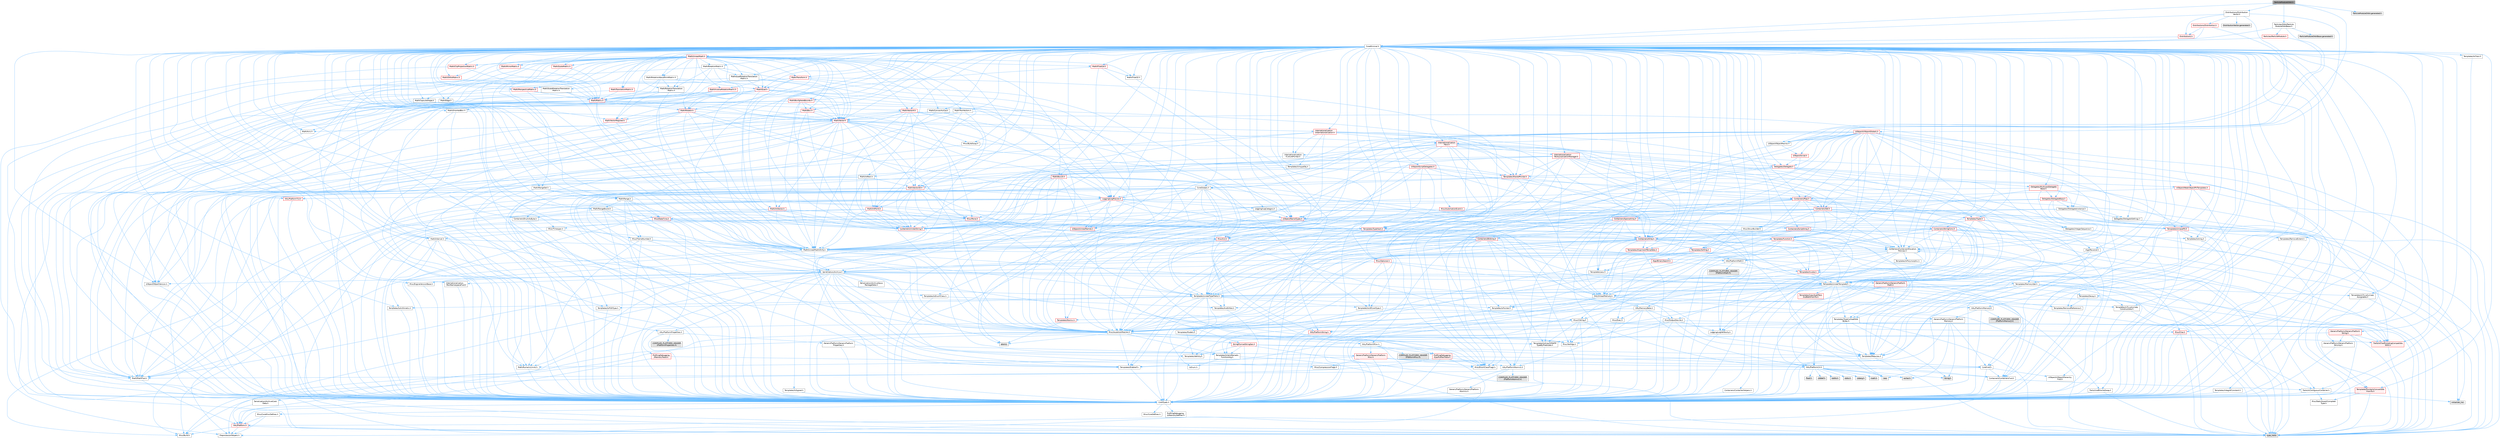 digraph "ParticleModuleOrbit.h"
{
 // INTERACTIVE_SVG=YES
 // LATEX_PDF_SIZE
  bgcolor="transparent";
  edge [fontname=Helvetica,fontsize=10,labelfontname=Helvetica,labelfontsize=10];
  node [fontname=Helvetica,fontsize=10,shape=box,height=0.2,width=0.4];
  Node1 [id="Node000001",label="ParticleModuleOrbit.h",height=0.2,width=0.4,color="gray40", fillcolor="grey60", style="filled", fontcolor="black",tooltip=" "];
  Node1 -> Node2 [id="edge1_Node000001_Node000002",color="steelblue1",style="solid",tooltip=" "];
  Node2 [id="Node000002",label="CoreMinimal.h",height=0.2,width=0.4,color="grey40", fillcolor="white", style="filled",URL="$d7/d67/CoreMinimal_8h.html",tooltip=" "];
  Node2 -> Node3 [id="edge2_Node000002_Node000003",color="steelblue1",style="solid",tooltip=" "];
  Node3 [id="Node000003",label="CoreTypes.h",height=0.2,width=0.4,color="grey40", fillcolor="white", style="filled",URL="$dc/dec/CoreTypes_8h.html",tooltip=" "];
  Node3 -> Node4 [id="edge3_Node000003_Node000004",color="steelblue1",style="solid",tooltip=" "];
  Node4 [id="Node000004",label="HAL/Platform.h",height=0.2,width=0.4,color="red", fillcolor="#FFF0F0", style="filled",URL="$d9/dd0/Platform_8h.html",tooltip=" "];
  Node4 -> Node5 [id="edge4_Node000004_Node000005",color="steelblue1",style="solid",tooltip=" "];
  Node5 [id="Node000005",label="Misc/Build.h",height=0.2,width=0.4,color="grey40", fillcolor="white", style="filled",URL="$d3/dbb/Build_8h.html",tooltip=" "];
  Node4 -> Node7 [id="edge5_Node000004_Node000007",color="steelblue1",style="solid",tooltip=" "];
  Node7 [id="Node000007",label="type_traits",height=0.2,width=0.4,color="grey60", fillcolor="#E0E0E0", style="filled",tooltip=" "];
  Node4 -> Node8 [id="edge6_Node000004_Node000008",color="steelblue1",style="solid",tooltip=" "];
  Node8 [id="Node000008",label="PreprocessorHelpers.h",height=0.2,width=0.4,color="grey40", fillcolor="white", style="filled",URL="$db/ddb/PreprocessorHelpers_8h.html",tooltip=" "];
  Node3 -> Node14 [id="edge7_Node000003_Node000014",color="steelblue1",style="solid",tooltip=" "];
  Node14 [id="Node000014",label="ProfilingDebugging\l/UMemoryDefines.h",height=0.2,width=0.4,color="grey40", fillcolor="white", style="filled",URL="$d2/da2/UMemoryDefines_8h.html",tooltip=" "];
  Node3 -> Node15 [id="edge8_Node000003_Node000015",color="steelblue1",style="solid",tooltip=" "];
  Node15 [id="Node000015",label="Misc/CoreMiscDefines.h",height=0.2,width=0.4,color="grey40", fillcolor="white", style="filled",URL="$da/d38/CoreMiscDefines_8h.html",tooltip=" "];
  Node15 -> Node4 [id="edge9_Node000015_Node000004",color="steelblue1",style="solid",tooltip=" "];
  Node15 -> Node8 [id="edge10_Node000015_Node000008",color="steelblue1",style="solid",tooltip=" "];
  Node3 -> Node16 [id="edge11_Node000003_Node000016",color="steelblue1",style="solid",tooltip=" "];
  Node16 [id="Node000016",label="Misc/CoreDefines.h",height=0.2,width=0.4,color="grey40", fillcolor="white", style="filled",URL="$d3/dd2/CoreDefines_8h.html",tooltip=" "];
  Node2 -> Node17 [id="edge12_Node000002_Node000017",color="steelblue1",style="solid",tooltip=" "];
  Node17 [id="Node000017",label="CoreFwd.h",height=0.2,width=0.4,color="grey40", fillcolor="white", style="filled",URL="$d1/d1e/CoreFwd_8h.html",tooltip=" "];
  Node17 -> Node3 [id="edge13_Node000017_Node000003",color="steelblue1",style="solid",tooltip=" "];
  Node17 -> Node18 [id="edge14_Node000017_Node000018",color="steelblue1",style="solid",tooltip=" "];
  Node18 [id="Node000018",label="Containers/ContainersFwd.h",height=0.2,width=0.4,color="grey40", fillcolor="white", style="filled",URL="$d4/d0a/ContainersFwd_8h.html",tooltip=" "];
  Node18 -> Node4 [id="edge15_Node000018_Node000004",color="steelblue1",style="solid",tooltip=" "];
  Node18 -> Node3 [id="edge16_Node000018_Node000003",color="steelblue1",style="solid",tooltip=" "];
  Node18 -> Node19 [id="edge17_Node000018_Node000019",color="steelblue1",style="solid",tooltip=" "];
  Node19 [id="Node000019",label="Traits/IsContiguousContainer.h",height=0.2,width=0.4,color="grey40", fillcolor="white", style="filled",URL="$d5/d3c/IsContiguousContainer_8h.html",tooltip=" "];
  Node19 -> Node3 [id="edge18_Node000019_Node000003",color="steelblue1",style="solid",tooltip=" "];
  Node19 -> Node20 [id="edge19_Node000019_Node000020",color="steelblue1",style="solid",tooltip=" "];
  Node20 [id="Node000020",label="Misc/StaticAssertComplete\lType.h",height=0.2,width=0.4,color="grey40", fillcolor="white", style="filled",URL="$d5/d4e/StaticAssertCompleteType_8h.html",tooltip=" "];
  Node19 -> Node21 [id="edge20_Node000019_Node000021",color="steelblue1",style="solid",tooltip=" "];
  Node21 [id="Node000021",label="initializer_list",height=0.2,width=0.4,color="grey60", fillcolor="#E0E0E0", style="filled",tooltip=" "];
  Node17 -> Node22 [id="edge21_Node000017_Node000022",color="steelblue1",style="solid",tooltip=" "];
  Node22 [id="Node000022",label="Math/MathFwd.h",height=0.2,width=0.4,color="grey40", fillcolor="white", style="filled",URL="$d2/d10/MathFwd_8h.html",tooltip=" "];
  Node22 -> Node4 [id="edge22_Node000022_Node000004",color="steelblue1",style="solid",tooltip=" "];
  Node17 -> Node23 [id="edge23_Node000017_Node000023",color="steelblue1",style="solid",tooltip=" "];
  Node23 [id="Node000023",label="UObject/UObjectHierarchy\lFwd.h",height=0.2,width=0.4,color="grey40", fillcolor="white", style="filled",URL="$d3/d13/UObjectHierarchyFwd_8h.html",tooltip=" "];
  Node2 -> Node23 [id="edge24_Node000002_Node000023",color="steelblue1",style="solid",tooltip=" "];
  Node2 -> Node18 [id="edge25_Node000002_Node000018",color="steelblue1",style="solid",tooltip=" "];
  Node2 -> Node24 [id="edge26_Node000002_Node000024",color="steelblue1",style="solid",tooltip=" "];
  Node24 [id="Node000024",label="Misc/VarArgs.h",height=0.2,width=0.4,color="grey40", fillcolor="white", style="filled",URL="$d5/d6f/VarArgs_8h.html",tooltip=" "];
  Node24 -> Node3 [id="edge27_Node000024_Node000003",color="steelblue1",style="solid",tooltip=" "];
  Node2 -> Node25 [id="edge28_Node000002_Node000025",color="steelblue1",style="solid",tooltip=" "];
  Node25 [id="Node000025",label="Logging/LogVerbosity.h",height=0.2,width=0.4,color="grey40", fillcolor="white", style="filled",URL="$d2/d8f/LogVerbosity_8h.html",tooltip=" "];
  Node25 -> Node3 [id="edge29_Node000025_Node000003",color="steelblue1",style="solid",tooltip=" "];
  Node2 -> Node26 [id="edge30_Node000002_Node000026",color="steelblue1",style="solid",tooltip=" "];
  Node26 [id="Node000026",label="Misc/OutputDevice.h",height=0.2,width=0.4,color="grey40", fillcolor="white", style="filled",URL="$d7/d32/OutputDevice_8h.html",tooltip=" "];
  Node26 -> Node17 [id="edge31_Node000026_Node000017",color="steelblue1",style="solid",tooltip=" "];
  Node26 -> Node3 [id="edge32_Node000026_Node000003",color="steelblue1",style="solid",tooltip=" "];
  Node26 -> Node25 [id="edge33_Node000026_Node000025",color="steelblue1",style="solid",tooltip=" "];
  Node26 -> Node24 [id="edge34_Node000026_Node000024",color="steelblue1",style="solid",tooltip=" "];
  Node26 -> Node27 [id="edge35_Node000026_Node000027",color="steelblue1",style="solid",tooltip=" "];
  Node27 [id="Node000027",label="Templates/IsArrayOrRefOf\lTypeByPredicate.h",height=0.2,width=0.4,color="grey40", fillcolor="white", style="filled",URL="$d6/da1/IsArrayOrRefOfTypeByPredicate_8h.html",tooltip=" "];
  Node27 -> Node3 [id="edge36_Node000027_Node000003",color="steelblue1",style="solid",tooltip=" "];
  Node26 -> Node28 [id="edge37_Node000026_Node000028",color="steelblue1",style="solid",tooltip=" "];
  Node28 [id="Node000028",label="Templates/IsValidVariadic\lFunctionArg.h",height=0.2,width=0.4,color="grey40", fillcolor="white", style="filled",URL="$d0/dc8/IsValidVariadicFunctionArg_8h.html",tooltip=" "];
  Node28 -> Node3 [id="edge38_Node000028_Node000003",color="steelblue1",style="solid",tooltip=" "];
  Node28 -> Node29 [id="edge39_Node000028_Node000029",color="steelblue1",style="solid",tooltip=" "];
  Node29 [id="Node000029",label="IsEnum.h",height=0.2,width=0.4,color="grey40", fillcolor="white", style="filled",URL="$d4/de5/IsEnum_8h.html",tooltip=" "];
  Node28 -> Node7 [id="edge40_Node000028_Node000007",color="steelblue1",style="solid",tooltip=" "];
  Node26 -> Node30 [id="edge41_Node000026_Node000030",color="steelblue1",style="solid",tooltip=" "];
  Node30 [id="Node000030",label="Traits/IsCharEncodingCompatible\lWith.h",height=0.2,width=0.4,color="red", fillcolor="#FFF0F0", style="filled",URL="$df/dd1/IsCharEncodingCompatibleWith_8h.html",tooltip=" "];
  Node30 -> Node7 [id="edge42_Node000030_Node000007",color="steelblue1",style="solid",tooltip=" "];
  Node2 -> Node32 [id="edge43_Node000002_Node000032",color="steelblue1",style="solid",tooltip=" "];
  Node32 [id="Node000032",label="HAL/PlatformCrt.h",height=0.2,width=0.4,color="grey40", fillcolor="white", style="filled",URL="$d8/d75/PlatformCrt_8h.html",tooltip=" "];
  Node32 -> Node33 [id="edge44_Node000032_Node000033",color="steelblue1",style="solid",tooltip=" "];
  Node33 [id="Node000033",label="new",height=0.2,width=0.4,color="grey60", fillcolor="#E0E0E0", style="filled",tooltip=" "];
  Node32 -> Node34 [id="edge45_Node000032_Node000034",color="steelblue1",style="solid",tooltip=" "];
  Node34 [id="Node000034",label="wchar.h",height=0.2,width=0.4,color="grey60", fillcolor="#E0E0E0", style="filled",tooltip=" "];
  Node32 -> Node35 [id="edge46_Node000032_Node000035",color="steelblue1",style="solid",tooltip=" "];
  Node35 [id="Node000035",label="stddef.h",height=0.2,width=0.4,color="grey60", fillcolor="#E0E0E0", style="filled",tooltip=" "];
  Node32 -> Node36 [id="edge47_Node000032_Node000036",color="steelblue1",style="solid",tooltip=" "];
  Node36 [id="Node000036",label="stdlib.h",height=0.2,width=0.4,color="grey60", fillcolor="#E0E0E0", style="filled",tooltip=" "];
  Node32 -> Node37 [id="edge48_Node000032_Node000037",color="steelblue1",style="solid",tooltip=" "];
  Node37 [id="Node000037",label="stdio.h",height=0.2,width=0.4,color="grey60", fillcolor="#E0E0E0", style="filled",tooltip=" "];
  Node32 -> Node38 [id="edge49_Node000032_Node000038",color="steelblue1",style="solid",tooltip=" "];
  Node38 [id="Node000038",label="stdarg.h",height=0.2,width=0.4,color="grey60", fillcolor="#E0E0E0", style="filled",tooltip=" "];
  Node32 -> Node39 [id="edge50_Node000032_Node000039",color="steelblue1",style="solid",tooltip=" "];
  Node39 [id="Node000039",label="math.h",height=0.2,width=0.4,color="grey60", fillcolor="#E0E0E0", style="filled",tooltip=" "];
  Node32 -> Node40 [id="edge51_Node000032_Node000040",color="steelblue1",style="solid",tooltip=" "];
  Node40 [id="Node000040",label="float.h",height=0.2,width=0.4,color="grey60", fillcolor="#E0E0E0", style="filled",tooltip=" "];
  Node32 -> Node41 [id="edge52_Node000032_Node000041",color="steelblue1",style="solid",tooltip=" "];
  Node41 [id="Node000041",label="string.h",height=0.2,width=0.4,color="grey60", fillcolor="#E0E0E0", style="filled",tooltip=" "];
  Node2 -> Node42 [id="edge53_Node000002_Node000042",color="steelblue1",style="solid",tooltip=" "];
  Node42 [id="Node000042",label="HAL/PlatformMisc.h",height=0.2,width=0.4,color="grey40", fillcolor="white", style="filled",URL="$d0/df5/PlatformMisc_8h.html",tooltip=" "];
  Node42 -> Node3 [id="edge54_Node000042_Node000003",color="steelblue1",style="solid",tooltip=" "];
  Node42 -> Node43 [id="edge55_Node000042_Node000043",color="steelblue1",style="solid",tooltip=" "];
  Node43 [id="Node000043",label="GenericPlatform/GenericPlatform\lMisc.h",height=0.2,width=0.4,color="red", fillcolor="#FFF0F0", style="filled",URL="$db/d9a/GenericPlatformMisc_8h.html",tooltip=" "];
  Node43 -> Node17 [id="edge56_Node000043_Node000017",color="steelblue1",style="solid",tooltip=" "];
  Node43 -> Node3 [id="edge57_Node000043_Node000003",color="steelblue1",style="solid",tooltip=" "];
  Node43 -> Node32 [id="edge58_Node000043_Node000032",color="steelblue1",style="solid",tooltip=" "];
  Node43 -> Node47 [id="edge59_Node000043_Node000047",color="steelblue1",style="solid",tooltip=" "];
  Node47 [id="Node000047",label="Math/NumericLimits.h",height=0.2,width=0.4,color="grey40", fillcolor="white", style="filled",URL="$df/d1b/NumericLimits_8h.html",tooltip=" "];
  Node47 -> Node3 [id="edge60_Node000047_Node000003",color="steelblue1",style="solid",tooltip=" "];
  Node43 -> Node48 [id="edge61_Node000043_Node000048",color="steelblue1",style="solid",tooltip=" "];
  Node48 [id="Node000048",label="Misc/CompressionFlags.h",height=0.2,width=0.4,color="grey40", fillcolor="white", style="filled",URL="$d9/d76/CompressionFlags_8h.html",tooltip=" "];
  Node43 -> Node49 [id="edge62_Node000043_Node000049",color="steelblue1",style="solid",tooltip=" "];
  Node49 [id="Node000049",label="Misc/EnumClassFlags.h",height=0.2,width=0.4,color="grey40", fillcolor="white", style="filled",URL="$d8/de7/EnumClassFlags_8h.html",tooltip=" "];
  Node42 -> Node52 [id="edge63_Node000042_Node000052",color="steelblue1",style="solid",tooltip=" "];
  Node52 [id="Node000052",label="COMPILED_PLATFORM_HEADER\l(PlatformMisc.h)",height=0.2,width=0.4,color="grey60", fillcolor="#E0E0E0", style="filled",tooltip=" "];
  Node42 -> Node53 [id="edge64_Node000042_Node000053",color="steelblue1",style="solid",tooltip=" "];
  Node53 [id="Node000053",label="ProfilingDebugging\l/CpuProfilerTrace.h",height=0.2,width=0.4,color="red", fillcolor="#FFF0F0", style="filled",URL="$da/dcb/CpuProfilerTrace_8h.html",tooltip=" "];
  Node53 -> Node3 [id="edge65_Node000053_Node000003",color="steelblue1",style="solid",tooltip=" "];
  Node53 -> Node18 [id="edge66_Node000053_Node000018",color="steelblue1",style="solid",tooltip=" "];
  Node53 -> Node54 [id="edge67_Node000053_Node000054",color="steelblue1",style="solid",tooltip=" "];
  Node54 [id="Node000054",label="HAL/PlatformAtomics.h",height=0.2,width=0.4,color="grey40", fillcolor="white", style="filled",URL="$d3/d36/PlatformAtomics_8h.html",tooltip=" "];
  Node54 -> Node3 [id="edge68_Node000054_Node000003",color="steelblue1",style="solid",tooltip=" "];
  Node54 -> Node55 [id="edge69_Node000054_Node000055",color="steelblue1",style="solid",tooltip=" "];
  Node55 [id="Node000055",label="GenericPlatform/GenericPlatform\lAtomics.h",height=0.2,width=0.4,color="grey40", fillcolor="white", style="filled",URL="$da/d72/GenericPlatformAtomics_8h.html",tooltip=" "];
  Node55 -> Node3 [id="edge70_Node000055_Node000003",color="steelblue1",style="solid",tooltip=" "];
  Node54 -> Node56 [id="edge71_Node000054_Node000056",color="steelblue1",style="solid",tooltip=" "];
  Node56 [id="Node000056",label="COMPILED_PLATFORM_HEADER\l(PlatformAtomics.h)",height=0.2,width=0.4,color="grey60", fillcolor="#E0E0E0", style="filled",tooltip=" "];
  Node53 -> Node8 [id="edge72_Node000053_Node000008",color="steelblue1",style="solid",tooltip=" "];
  Node53 -> Node5 [id="edge73_Node000053_Node000005",color="steelblue1",style="solid",tooltip=" "];
  Node2 -> Node61 [id="edge74_Node000002_Node000061",color="steelblue1",style="solid",tooltip=" "];
  Node61 [id="Node000061",label="Misc/AssertionMacros.h",height=0.2,width=0.4,color="grey40", fillcolor="white", style="filled",URL="$d0/dfa/AssertionMacros_8h.html",tooltip=" "];
  Node61 -> Node3 [id="edge75_Node000061_Node000003",color="steelblue1",style="solid",tooltip=" "];
  Node61 -> Node4 [id="edge76_Node000061_Node000004",color="steelblue1",style="solid",tooltip=" "];
  Node61 -> Node42 [id="edge77_Node000061_Node000042",color="steelblue1",style="solid",tooltip=" "];
  Node61 -> Node8 [id="edge78_Node000061_Node000008",color="steelblue1",style="solid",tooltip=" "];
  Node61 -> Node62 [id="edge79_Node000061_Node000062",color="steelblue1",style="solid",tooltip=" "];
  Node62 [id="Node000062",label="Templates/EnableIf.h",height=0.2,width=0.4,color="grey40", fillcolor="white", style="filled",URL="$d7/d60/EnableIf_8h.html",tooltip=" "];
  Node62 -> Node3 [id="edge80_Node000062_Node000003",color="steelblue1",style="solid",tooltip=" "];
  Node61 -> Node27 [id="edge81_Node000061_Node000027",color="steelblue1",style="solid",tooltip=" "];
  Node61 -> Node28 [id="edge82_Node000061_Node000028",color="steelblue1",style="solid",tooltip=" "];
  Node61 -> Node30 [id="edge83_Node000061_Node000030",color="steelblue1",style="solid",tooltip=" "];
  Node61 -> Node24 [id="edge84_Node000061_Node000024",color="steelblue1",style="solid",tooltip=" "];
  Node61 -> Node63 [id="edge85_Node000061_Node000063",color="steelblue1",style="solid",tooltip=" "];
  Node63 [id="Node000063",label="String/FormatStringSan.h",height=0.2,width=0.4,color="red", fillcolor="#FFF0F0", style="filled",URL="$d3/d8b/FormatStringSan_8h.html",tooltip=" "];
  Node63 -> Node7 [id="edge86_Node000063_Node000007",color="steelblue1",style="solid",tooltip=" "];
  Node63 -> Node3 [id="edge87_Node000063_Node000003",color="steelblue1",style="solid",tooltip=" "];
  Node63 -> Node64 [id="edge88_Node000063_Node000064",color="steelblue1",style="solid",tooltip=" "];
  Node64 [id="Node000064",label="Templates/Requires.h",height=0.2,width=0.4,color="grey40", fillcolor="white", style="filled",URL="$dc/d96/Requires_8h.html",tooltip=" "];
  Node64 -> Node62 [id="edge89_Node000064_Node000062",color="steelblue1",style="solid",tooltip=" "];
  Node64 -> Node7 [id="edge90_Node000064_Node000007",color="steelblue1",style="solid",tooltip=" "];
  Node63 -> Node65 [id="edge91_Node000063_Node000065",color="steelblue1",style="solid",tooltip=" "];
  Node65 [id="Node000065",label="Templates/Identity.h",height=0.2,width=0.4,color="grey40", fillcolor="white", style="filled",URL="$d0/dd5/Identity_8h.html",tooltip=" "];
  Node63 -> Node28 [id="edge92_Node000063_Node000028",color="steelblue1",style="solid",tooltip=" "];
  Node63 -> Node18 [id="edge93_Node000063_Node000018",color="steelblue1",style="solid",tooltip=" "];
  Node61 -> Node69 [id="edge94_Node000061_Node000069",color="steelblue1",style="solid",tooltip=" "];
  Node69 [id="Node000069",label="atomic",height=0.2,width=0.4,color="grey60", fillcolor="#E0E0E0", style="filled",tooltip=" "];
  Node2 -> Node70 [id="edge95_Node000002_Node000070",color="steelblue1",style="solid",tooltip=" "];
  Node70 [id="Node000070",label="Templates/IsPointer.h",height=0.2,width=0.4,color="grey40", fillcolor="white", style="filled",URL="$d7/d05/IsPointer_8h.html",tooltip=" "];
  Node70 -> Node3 [id="edge96_Node000070_Node000003",color="steelblue1",style="solid",tooltip=" "];
  Node2 -> Node71 [id="edge97_Node000002_Node000071",color="steelblue1",style="solid",tooltip=" "];
  Node71 [id="Node000071",label="HAL/PlatformMemory.h",height=0.2,width=0.4,color="grey40", fillcolor="white", style="filled",URL="$de/d68/PlatformMemory_8h.html",tooltip=" "];
  Node71 -> Node3 [id="edge98_Node000071_Node000003",color="steelblue1",style="solid",tooltip=" "];
  Node71 -> Node72 [id="edge99_Node000071_Node000072",color="steelblue1",style="solid",tooltip=" "];
  Node72 [id="Node000072",label="GenericPlatform/GenericPlatform\lMemory.h",height=0.2,width=0.4,color="grey40", fillcolor="white", style="filled",URL="$dd/d22/GenericPlatformMemory_8h.html",tooltip=" "];
  Node72 -> Node17 [id="edge100_Node000072_Node000017",color="steelblue1",style="solid",tooltip=" "];
  Node72 -> Node3 [id="edge101_Node000072_Node000003",color="steelblue1",style="solid",tooltip=" "];
  Node72 -> Node73 [id="edge102_Node000072_Node000073",color="steelblue1",style="solid",tooltip=" "];
  Node73 [id="Node000073",label="HAL/PlatformString.h",height=0.2,width=0.4,color="red", fillcolor="#FFF0F0", style="filled",URL="$db/db5/PlatformString_8h.html",tooltip=" "];
  Node73 -> Node3 [id="edge103_Node000073_Node000003",color="steelblue1",style="solid",tooltip=" "];
  Node72 -> Node41 [id="edge104_Node000072_Node000041",color="steelblue1",style="solid",tooltip=" "];
  Node72 -> Node34 [id="edge105_Node000072_Node000034",color="steelblue1",style="solid",tooltip=" "];
  Node71 -> Node75 [id="edge106_Node000071_Node000075",color="steelblue1",style="solid",tooltip=" "];
  Node75 [id="Node000075",label="COMPILED_PLATFORM_HEADER\l(PlatformMemory.h)",height=0.2,width=0.4,color="grey60", fillcolor="#E0E0E0", style="filled",tooltip=" "];
  Node2 -> Node54 [id="edge107_Node000002_Node000054",color="steelblue1",style="solid",tooltip=" "];
  Node2 -> Node76 [id="edge108_Node000002_Node000076",color="steelblue1",style="solid",tooltip=" "];
  Node76 [id="Node000076",label="Misc/Exec.h",height=0.2,width=0.4,color="grey40", fillcolor="white", style="filled",URL="$de/ddb/Exec_8h.html",tooltip=" "];
  Node76 -> Node3 [id="edge109_Node000076_Node000003",color="steelblue1",style="solid",tooltip=" "];
  Node76 -> Node61 [id="edge110_Node000076_Node000061",color="steelblue1",style="solid",tooltip=" "];
  Node2 -> Node77 [id="edge111_Node000002_Node000077",color="steelblue1",style="solid",tooltip=" "];
  Node77 [id="Node000077",label="HAL/MemoryBase.h",height=0.2,width=0.4,color="grey40", fillcolor="white", style="filled",URL="$d6/d9f/MemoryBase_8h.html",tooltip=" "];
  Node77 -> Node3 [id="edge112_Node000077_Node000003",color="steelblue1",style="solid",tooltip=" "];
  Node77 -> Node54 [id="edge113_Node000077_Node000054",color="steelblue1",style="solid",tooltip=" "];
  Node77 -> Node32 [id="edge114_Node000077_Node000032",color="steelblue1",style="solid",tooltip=" "];
  Node77 -> Node76 [id="edge115_Node000077_Node000076",color="steelblue1",style="solid",tooltip=" "];
  Node77 -> Node26 [id="edge116_Node000077_Node000026",color="steelblue1",style="solid",tooltip=" "];
  Node77 -> Node78 [id="edge117_Node000077_Node000078",color="steelblue1",style="solid",tooltip=" "];
  Node78 [id="Node000078",label="Templates/Atomic.h",height=0.2,width=0.4,color="red", fillcolor="#FFF0F0", style="filled",URL="$d3/d91/Atomic_8h.html",tooltip=" "];
  Node78 -> Node69 [id="edge118_Node000078_Node000069",color="steelblue1",style="solid",tooltip=" "];
  Node2 -> Node87 [id="edge119_Node000002_Node000087",color="steelblue1",style="solid",tooltip=" "];
  Node87 [id="Node000087",label="HAL/UnrealMemory.h",height=0.2,width=0.4,color="grey40", fillcolor="white", style="filled",URL="$d9/d96/UnrealMemory_8h.html",tooltip=" "];
  Node87 -> Node3 [id="edge120_Node000087_Node000003",color="steelblue1",style="solid",tooltip=" "];
  Node87 -> Node72 [id="edge121_Node000087_Node000072",color="steelblue1",style="solid",tooltip=" "];
  Node87 -> Node77 [id="edge122_Node000087_Node000077",color="steelblue1",style="solid",tooltip=" "];
  Node87 -> Node71 [id="edge123_Node000087_Node000071",color="steelblue1",style="solid",tooltip=" "];
  Node87 -> Node88 [id="edge124_Node000087_Node000088",color="steelblue1",style="solid",tooltip=" "];
  Node88 [id="Node000088",label="ProfilingDebugging\l/MemoryTrace.h",height=0.2,width=0.4,color="red", fillcolor="#FFF0F0", style="filled",URL="$da/dd7/MemoryTrace_8h.html",tooltip=" "];
  Node88 -> Node4 [id="edge125_Node000088_Node000004",color="steelblue1",style="solid",tooltip=" "];
  Node88 -> Node49 [id="edge126_Node000088_Node000049",color="steelblue1",style="solid",tooltip=" "];
  Node87 -> Node70 [id="edge127_Node000087_Node000070",color="steelblue1",style="solid",tooltip=" "];
  Node2 -> Node89 [id="edge128_Node000002_Node000089",color="steelblue1",style="solid",tooltip=" "];
  Node89 [id="Node000089",label="Templates/IsArithmetic.h",height=0.2,width=0.4,color="grey40", fillcolor="white", style="filled",URL="$d2/d5d/IsArithmetic_8h.html",tooltip=" "];
  Node89 -> Node3 [id="edge129_Node000089_Node000003",color="steelblue1",style="solid",tooltip=" "];
  Node2 -> Node83 [id="edge130_Node000002_Node000083",color="steelblue1",style="solid",tooltip=" "];
  Node83 [id="Node000083",label="Templates/AndOrNot.h",height=0.2,width=0.4,color="grey40", fillcolor="white", style="filled",URL="$db/d0a/AndOrNot_8h.html",tooltip=" "];
  Node83 -> Node3 [id="edge131_Node000083_Node000003",color="steelblue1",style="solid",tooltip=" "];
  Node2 -> Node90 [id="edge132_Node000002_Node000090",color="steelblue1",style="solid",tooltip=" "];
  Node90 [id="Node000090",label="Templates/IsPODType.h",height=0.2,width=0.4,color="grey40", fillcolor="white", style="filled",URL="$d7/db1/IsPODType_8h.html",tooltip=" "];
  Node90 -> Node3 [id="edge133_Node000090_Node000003",color="steelblue1",style="solid",tooltip=" "];
  Node2 -> Node91 [id="edge134_Node000002_Node000091",color="steelblue1",style="solid",tooltip=" "];
  Node91 [id="Node000091",label="Templates/IsUECoreType.h",height=0.2,width=0.4,color="grey40", fillcolor="white", style="filled",URL="$d1/db8/IsUECoreType_8h.html",tooltip=" "];
  Node91 -> Node3 [id="edge135_Node000091_Node000003",color="steelblue1",style="solid",tooltip=" "];
  Node91 -> Node7 [id="edge136_Node000091_Node000007",color="steelblue1",style="solid",tooltip=" "];
  Node2 -> Node84 [id="edge137_Node000002_Node000084",color="steelblue1",style="solid",tooltip=" "];
  Node84 [id="Node000084",label="Templates/IsTriviallyCopy\lConstructible.h",height=0.2,width=0.4,color="grey40", fillcolor="white", style="filled",URL="$d3/d78/IsTriviallyCopyConstructible_8h.html",tooltip=" "];
  Node84 -> Node3 [id="edge138_Node000084_Node000003",color="steelblue1",style="solid",tooltip=" "];
  Node84 -> Node7 [id="edge139_Node000084_Node000007",color="steelblue1",style="solid",tooltip=" "];
  Node2 -> Node92 [id="edge140_Node000002_Node000092",color="steelblue1",style="solid",tooltip=" "];
  Node92 [id="Node000092",label="Templates/UnrealTypeTraits.h",height=0.2,width=0.4,color="grey40", fillcolor="white", style="filled",URL="$d2/d2d/UnrealTypeTraits_8h.html",tooltip=" "];
  Node92 -> Node3 [id="edge141_Node000092_Node000003",color="steelblue1",style="solid",tooltip=" "];
  Node92 -> Node70 [id="edge142_Node000092_Node000070",color="steelblue1",style="solid",tooltip=" "];
  Node92 -> Node61 [id="edge143_Node000092_Node000061",color="steelblue1",style="solid",tooltip=" "];
  Node92 -> Node83 [id="edge144_Node000092_Node000083",color="steelblue1",style="solid",tooltip=" "];
  Node92 -> Node62 [id="edge145_Node000092_Node000062",color="steelblue1",style="solid",tooltip=" "];
  Node92 -> Node89 [id="edge146_Node000092_Node000089",color="steelblue1",style="solid",tooltip=" "];
  Node92 -> Node29 [id="edge147_Node000092_Node000029",color="steelblue1",style="solid",tooltip=" "];
  Node92 -> Node93 [id="edge148_Node000092_Node000093",color="steelblue1",style="solid",tooltip=" "];
  Node93 [id="Node000093",label="Templates/Models.h",height=0.2,width=0.4,color="grey40", fillcolor="white", style="filled",URL="$d3/d0c/Models_8h.html",tooltip=" "];
  Node93 -> Node65 [id="edge149_Node000093_Node000065",color="steelblue1",style="solid",tooltip=" "];
  Node92 -> Node90 [id="edge150_Node000092_Node000090",color="steelblue1",style="solid",tooltip=" "];
  Node92 -> Node91 [id="edge151_Node000092_Node000091",color="steelblue1",style="solid",tooltip=" "];
  Node92 -> Node84 [id="edge152_Node000092_Node000084",color="steelblue1",style="solid",tooltip=" "];
  Node2 -> Node62 [id="edge153_Node000002_Node000062",color="steelblue1",style="solid",tooltip=" "];
  Node2 -> Node94 [id="edge154_Node000002_Node000094",color="steelblue1",style="solid",tooltip=" "];
  Node94 [id="Node000094",label="Templates/RemoveReference.h",height=0.2,width=0.4,color="grey40", fillcolor="white", style="filled",URL="$da/dbe/RemoveReference_8h.html",tooltip=" "];
  Node94 -> Node3 [id="edge155_Node000094_Node000003",color="steelblue1",style="solid",tooltip=" "];
  Node2 -> Node95 [id="edge156_Node000002_Node000095",color="steelblue1",style="solid",tooltip=" "];
  Node95 [id="Node000095",label="Templates/IntegralConstant.h",height=0.2,width=0.4,color="grey40", fillcolor="white", style="filled",URL="$db/d1b/IntegralConstant_8h.html",tooltip=" "];
  Node95 -> Node3 [id="edge157_Node000095_Node000003",color="steelblue1",style="solid",tooltip=" "];
  Node2 -> Node96 [id="edge158_Node000002_Node000096",color="steelblue1",style="solid",tooltip=" "];
  Node96 [id="Node000096",label="Templates/IsClass.h",height=0.2,width=0.4,color="grey40", fillcolor="white", style="filled",URL="$db/dcb/IsClass_8h.html",tooltip=" "];
  Node96 -> Node3 [id="edge159_Node000096_Node000003",color="steelblue1",style="solid",tooltip=" "];
  Node2 -> Node97 [id="edge160_Node000002_Node000097",color="steelblue1",style="solid",tooltip=" "];
  Node97 [id="Node000097",label="Templates/TypeCompatible\lBytes.h",height=0.2,width=0.4,color="grey40", fillcolor="white", style="filled",URL="$df/d0a/TypeCompatibleBytes_8h.html",tooltip=" "];
  Node97 -> Node3 [id="edge161_Node000097_Node000003",color="steelblue1",style="solid",tooltip=" "];
  Node97 -> Node41 [id="edge162_Node000097_Node000041",color="steelblue1",style="solid",tooltip=" "];
  Node97 -> Node33 [id="edge163_Node000097_Node000033",color="steelblue1",style="solid",tooltip=" "];
  Node97 -> Node7 [id="edge164_Node000097_Node000007",color="steelblue1",style="solid",tooltip=" "];
  Node2 -> Node19 [id="edge165_Node000002_Node000019",color="steelblue1",style="solid",tooltip=" "];
  Node2 -> Node98 [id="edge166_Node000002_Node000098",color="steelblue1",style="solid",tooltip=" "];
  Node98 [id="Node000098",label="Templates/UnrealTemplate.h",height=0.2,width=0.4,color="grey40", fillcolor="white", style="filled",URL="$d4/d24/UnrealTemplate_8h.html",tooltip=" "];
  Node98 -> Node3 [id="edge167_Node000098_Node000003",color="steelblue1",style="solid",tooltip=" "];
  Node98 -> Node70 [id="edge168_Node000098_Node000070",color="steelblue1",style="solid",tooltip=" "];
  Node98 -> Node87 [id="edge169_Node000098_Node000087",color="steelblue1",style="solid",tooltip=" "];
  Node98 -> Node99 [id="edge170_Node000098_Node000099",color="steelblue1",style="solid",tooltip=" "];
  Node99 [id="Node000099",label="Templates/CopyQualifiers\lAndRefsFromTo.h",height=0.2,width=0.4,color="red", fillcolor="#FFF0F0", style="filled",URL="$d3/db3/CopyQualifiersAndRefsFromTo_8h.html",tooltip=" "];
  Node98 -> Node92 [id="edge171_Node000098_Node000092",color="steelblue1",style="solid",tooltip=" "];
  Node98 -> Node94 [id="edge172_Node000098_Node000094",color="steelblue1",style="solid",tooltip=" "];
  Node98 -> Node64 [id="edge173_Node000098_Node000064",color="steelblue1",style="solid",tooltip=" "];
  Node98 -> Node97 [id="edge174_Node000098_Node000097",color="steelblue1",style="solid",tooltip=" "];
  Node98 -> Node65 [id="edge175_Node000098_Node000065",color="steelblue1",style="solid",tooltip=" "];
  Node98 -> Node19 [id="edge176_Node000098_Node000019",color="steelblue1",style="solid",tooltip=" "];
  Node98 -> Node101 [id="edge177_Node000098_Node000101",color="steelblue1",style="solid",tooltip=" "];
  Node101 [id="Node000101",label="Traits/UseBitwiseSwap.h",height=0.2,width=0.4,color="grey40", fillcolor="white", style="filled",URL="$db/df3/UseBitwiseSwap_8h.html",tooltip=" "];
  Node101 -> Node3 [id="edge178_Node000101_Node000003",color="steelblue1",style="solid",tooltip=" "];
  Node101 -> Node7 [id="edge179_Node000101_Node000007",color="steelblue1",style="solid",tooltip=" "];
  Node98 -> Node7 [id="edge180_Node000098_Node000007",color="steelblue1",style="solid",tooltip=" "];
  Node2 -> Node47 [id="edge181_Node000002_Node000047",color="steelblue1",style="solid",tooltip=" "];
  Node2 -> Node102 [id="edge182_Node000002_Node000102",color="steelblue1",style="solid",tooltip=" "];
  Node102 [id="Node000102",label="HAL/PlatformMath.h",height=0.2,width=0.4,color="grey40", fillcolor="white", style="filled",URL="$dc/d53/PlatformMath_8h.html",tooltip=" "];
  Node102 -> Node3 [id="edge183_Node000102_Node000003",color="steelblue1",style="solid",tooltip=" "];
  Node102 -> Node103 [id="edge184_Node000102_Node000103",color="steelblue1",style="solid",tooltip=" "];
  Node103 [id="Node000103",label="GenericPlatform/GenericPlatform\lMath.h",height=0.2,width=0.4,color="red", fillcolor="#FFF0F0", style="filled",URL="$d5/d79/GenericPlatformMath_8h.html",tooltip=" "];
  Node103 -> Node3 [id="edge185_Node000103_Node000003",color="steelblue1",style="solid",tooltip=" "];
  Node103 -> Node18 [id="edge186_Node000103_Node000018",color="steelblue1",style="solid",tooltip=" "];
  Node103 -> Node32 [id="edge187_Node000103_Node000032",color="steelblue1",style="solid",tooltip=" "];
  Node103 -> Node83 [id="edge188_Node000103_Node000083",color="steelblue1",style="solid",tooltip=" "];
  Node103 -> Node104 [id="edge189_Node000103_Node000104",color="steelblue1",style="solid",tooltip=" "];
  Node104 [id="Node000104",label="Templates/Decay.h",height=0.2,width=0.4,color="grey40", fillcolor="white", style="filled",URL="$dd/d0f/Decay_8h.html",tooltip=" "];
  Node104 -> Node3 [id="edge190_Node000104_Node000003",color="steelblue1",style="solid",tooltip=" "];
  Node104 -> Node94 [id="edge191_Node000104_Node000094",color="steelblue1",style="solid",tooltip=" "];
  Node104 -> Node7 [id="edge192_Node000104_Node000007",color="steelblue1",style="solid",tooltip=" "];
  Node103 -> Node92 [id="edge193_Node000103_Node000092",color="steelblue1",style="solid",tooltip=" "];
  Node103 -> Node64 [id="edge194_Node000103_Node000064",color="steelblue1",style="solid",tooltip=" "];
  Node103 -> Node97 [id="edge195_Node000103_Node000097",color="steelblue1",style="solid",tooltip=" "];
  Node103 -> Node7 [id="edge196_Node000103_Node000007",color="steelblue1",style="solid",tooltip=" "];
  Node102 -> Node109 [id="edge197_Node000102_Node000109",color="steelblue1",style="solid",tooltip=" "];
  Node109 [id="Node000109",label="COMPILED_PLATFORM_HEADER\l(PlatformMath.h)",height=0.2,width=0.4,color="grey60", fillcolor="#E0E0E0", style="filled",tooltip=" "];
  Node2 -> Node85 [id="edge198_Node000002_Node000085",color="steelblue1",style="solid",tooltip=" "];
  Node85 [id="Node000085",label="Templates/IsTriviallyCopy\lAssignable.h",height=0.2,width=0.4,color="grey40", fillcolor="white", style="filled",URL="$d2/df2/IsTriviallyCopyAssignable_8h.html",tooltip=" "];
  Node85 -> Node3 [id="edge199_Node000085_Node000003",color="steelblue1",style="solid",tooltip=" "];
  Node85 -> Node7 [id="edge200_Node000085_Node000007",color="steelblue1",style="solid",tooltip=" "];
  Node2 -> Node110 [id="edge201_Node000002_Node000110",color="steelblue1",style="solid",tooltip=" "];
  Node110 [id="Node000110",label="Templates/MemoryOps.h",height=0.2,width=0.4,color="grey40", fillcolor="white", style="filled",URL="$db/dea/MemoryOps_8h.html",tooltip=" "];
  Node110 -> Node3 [id="edge202_Node000110_Node000003",color="steelblue1",style="solid",tooltip=" "];
  Node110 -> Node87 [id="edge203_Node000110_Node000087",color="steelblue1",style="solid",tooltip=" "];
  Node110 -> Node85 [id="edge204_Node000110_Node000085",color="steelblue1",style="solid",tooltip=" "];
  Node110 -> Node84 [id="edge205_Node000110_Node000084",color="steelblue1",style="solid",tooltip=" "];
  Node110 -> Node64 [id="edge206_Node000110_Node000064",color="steelblue1",style="solid",tooltip=" "];
  Node110 -> Node92 [id="edge207_Node000110_Node000092",color="steelblue1",style="solid",tooltip=" "];
  Node110 -> Node101 [id="edge208_Node000110_Node000101",color="steelblue1",style="solid",tooltip=" "];
  Node110 -> Node33 [id="edge209_Node000110_Node000033",color="steelblue1",style="solid",tooltip=" "];
  Node110 -> Node7 [id="edge210_Node000110_Node000007",color="steelblue1",style="solid",tooltip=" "];
  Node2 -> Node111 [id="edge211_Node000002_Node000111",color="steelblue1",style="solid",tooltip=" "];
  Node111 [id="Node000111",label="Containers/ContainerAllocation\lPolicies.h",height=0.2,width=0.4,color="grey40", fillcolor="white", style="filled",URL="$d7/dff/ContainerAllocationPolicies_8h.html",tooltip=" "];
  Node111 -> Node3 [id="edge212_Node000111_Node000003",color="steelblue1",style="solid",tooltip=" "];
  Node111 -> Node112 [id="edge213_Node000111_Node000112",color="steelblue1",style="solid",tooltip=" "];
  Node112 [id="Node000112",label="Containers/ContainerHelpers.h",height=0.2,width=0.4,color="grey40", fillcolor="white", style="filled",URL="$d7/d33/ContainerHelpers_8h.html",tooltip=" "];
  Node112 -> Node3 [id="edge214_Node000112_Node000003",color="steelblue1",style="solid",tooltip=" "];
  Node111 -> Node111 [id="edge215_Node000111_Node000111",color="steelblue1",style="solid",tooltip=" "];
  Node111 -> Node102 [id="edge216_Node000111_Node000102",color="steelblue1",style="solid",tooltip=" "];
  Node111 -> Node87 [id="edge217_Node000111_Node000087",color="steelblue1",style="solid",tooltip=" "];
  Node111 -> Node47 [id="edge218_Node000111_Node000047",color="steelblue1",style="solid",tooltip=" "];
  Node111 -> Node61 [id="edge219_Node000111_Node000061",color="steelblue1",style="solid",tooltip=" "];
  Node111 -> Node113 [id="edge220_Node000111_Node000113",color="steelblue1",style="solid",tooltip=" "];
  Node113 [id="Node000113",label="Templates/IsPolymorphic.h",height=0.2,width=0.4,color="grey40", fillcolor="white", style="filled",URL="$dc/d20/IsPolymorphic_8h.html",tooltip=" "];
  Node111 -> Node110 [id="edge221_Node000111_Node000110",color="steelblue1",style="solid",tooltip=" "];
  Node111 -> Node97 [id="edge222_Node000111_Node000097",color="steelblue1",style="solid",tooltip=" "];
  Node111 -> Node7 [id="edge223_Node000111_Node000007",color="steelblue1",style="solid",tooltip=" "];
  Node2 -> Node114 [id="edge224_Node000002_Node000114",color="steelblue1",style="solid",tooltip=" "];
  Node114 [id="Node000114",label="Templates/IsEnumClass.h",height=0.2,width=0.4,color="grey40", fillcolor="white", style="filled",URL="$d7/d15/IsEnumClass_8h.html",tooltip=" "];
  Node114 -> Node3 [id="edge225_Node000114_Node000003",color="steelblue1",style="solid",tooltip=" "];
  Node114 -> Node83 [id="edge226_Node000114_Node000083",color="steelblue1",style="solid",tooltip=" "];
  Node2 -> Node115 [id="edge227_Node000002_Node000115",color="steelblue1",style="solid",tooltip=" "];
  Node115 [id="Node000115",label="HAL/PlatformProperties.h",height=0.2,width=0.4,color="grey40", fillcolor="white", style="filled",URL="$d9/db0/PlatformProperties_8h.html",tooltip=" "];
  Node115 -> Node3 [id="edge228_Node000115_Node000003",color="steelblue1",style="solid",tooltip=" "];
  Node115 -> Node116 [id="edge229_Node000115_Node000116",color="steelblue1",style="solid",tooltip=" "];
  Node116 [id="Node000116",label="GenericPlatform/GenericPlatform\lProperties.h",height=0.2,width=0.4,color="grey40", fillcolor="white", style="filled",URL="$d2/dcd/GenericPlatformProperties_8h.html",tooltip=" "];
  Node116 -> Node3 [id="edge230_Node000116_Node000003",color="steelblue1",style="solid",tooltip=" "];
  Node116 -> Node43 [id="edge231_Node000116_Node000043",color="steelblue1",style="solid",tooltip=" "];
  Node115 -> Node117 [id="edge232_Node000115_Node000117",color="steelblue1",style="solid",tooltip=" "];
  Node117 [id="Node000117",label="COMPILED_PLATFORM_HEADER\l(PlatformProperties.h)",height=0.2,width=0.4,color="grey60", fillcolor="#E0E0E0", style="filled",tooltip=" "];
  Node2 -> Node118 [id="edge233_Node000002_Node000118",color="steelblue1",style="solid",tooltip=" "];
  Node118 [id="Node000118",label="Misc/EngineVersionBase.h",height=0.2,width=0.4,color="grey40", fillcolor="white", style="filled",URL="$d5/d2b/EngineVersionBase_8h.html",tooltip=" "];
  Node118 -> Node3 [id="edge234_Node000118_Node000003",color="steelblue1",style="solid",tooltip=" "];
  Node2 -> Node119 [id="edge235_Node000002_Node000119",color="steelblue1",style="solid",tooltip=" "];
  Node119 [id="Node000119",label="Internationalization\l/TextNamespaceFwd.h",height=0.2,width=0.4,color="grey40", fillcolor="white", style="filled",URL="$d8/d97/TextNamespaceFwd_8h.html",tooltip=" "];
  Node119 -> Node3 [id="edge236_Node000119_Node000003",color="steelblue1",style="solid",tooltip=" "];
  Node2 -> Node120 [id="edge237_Node000002_Node000120",color="steelblue1",style="solid",tooltip=" "];
  Node120 [id="Node000120",label="Serialization/Archive.h",height=0.2,width=0.4,color="grey40", fillcolor="white", style="filled",URL="$d7/d3b/Archive_8h.html",tooltip=" "];
  Node120 -> Node17 [id="edge238_Node000120_Node000017",color="steelblue1",style="solid",tooltip=" "];
  Node120 -> Node3 [id="edge239_Node000120_Node000003",color="steelblue1",style="solid",tooltip=" "];
  Node120 -> Node115 [id="edge240_Node000120_Node000115",color="steelblue1",style="solid",tooltip=" "];
  Node120 -> Node119 [id="edge241_Node000120_Node000119",color="steelblue1",style="solid",tooltip=" "];
  Node120 -> Node22 [id="edge242_Node000120_Node000022",color="steelblue1",style="solid",tooltip=" "];
  Node120 -> Node61 [id="edge243_Node000120_Node000061",color="steelblue1",style="solid",tooltip=" "];
  Node120 -> Node5 [id="edge244_Node000120_Node000005",color="steelblue1",style="solid",tooltip=" "];
  Node120 -> Node48 [id="edge245_Node000120_Node000048",color="steelblue1",style="solid",tooltip=" "];
  Node120 -> Node118 [id="edge246_Node000120_Node000118",color="steelblue1",style="solid",tooltip=" "];
  Node120 -> Node24 [id="edge247_Node000120_Node000024",color="steelblue1",style="solid",tooltip=" "];
  Node120 -> Node121 [id="edge248_Node000120_Node000121",color="steelblue1",style="solid",tooltip=" "];
  Node121 [id="Node000121",label="Serialization/ArchiveCook\lData.h",height=0.2,width=0.4,color="grey40", fillcolor="white", style="filled",URL="$dc/db6/ArchiveCookData_8h.html",tooltip=" "];
  Node121 -> Node4 [id="edge249_Node000121_Node000004",color="steelblue1",style="solid",tooltip=" "];
  Node120 -> Node122 [id="edge250_Node000120_Node000122",color="steelblue1",style="solid",tooltip=" "];
  Node122 [id="Node000122",label="Serialization/ArchiveSave\lPackageData.h",height=0.2,width=0.4,color="grey40", fillcolor="white", style="filled",URL="$d1/d37/ArchiveSavePackageData_8h.html",tooltip=" "];
  Node120 -> Node62 [id="edge251_Node000120_Node000062",color="steelblue1",style="solid",tooltip=" "];
  Node120 -> Node27 [id="edge252_Node000120_Node000027",color="steelblue1",style="solid",tooltip=" "];
  Node120 -> Node114 [id="edge253_Node000120_Node000114",color="steelblue1",style="solid",tooltip=" "];
  Node120 -> Node107 [id="edge254_Node000120_Node000107",color="steelblue1",style="solid",tooltip=" "];
  Node107 [id="Node000107",label="Templates/IsSigned.h",height=0.2,width=0.4,color="grey40", fillcolor="white", style="filled",URL="$d8/dd8/IsSigned_8h.html",tooltip=" "];
  Node107 -> Node3 [id="edge255_Node000107_Node000003",color="steelblue1",style="solid",tooltip=" "];
  Node120 -> Node28 [id="edge256_Node000120_Node000028",color="steelblue1",style="solid",tooltip=" "];
  Node120 -> Node98 [id="edge257_Node000120_Node000098",color="steelblue1",style="solid",tooltip=" "];
  Node120 -> Node30 [id="edge258_Node000120_Node000030",color="steelblue1",style="solid",tooltip=" "];
  Node120 -> Node123 [id="edge259_Node000120_Node000123",color="steelblue1",style="solid",tooltip=" "];
  Node123 [id="Node000123",label="UObject/ObjectVersion.h",height=0.2,width=0.4,color="grey40", fillcolor="white", style="filled",URL="$da/d63/ObjectVersion_8h.html",tooltip=" "];
  Node123 -> Node3 [id="edge260_Node000123_Node000003",color="steelblue1",style="solid",tooltip=" "];
  Node2 -> Node124 [id="edge261_Node000002_Node000124",color="steelblue1",style="solid",tooltip=" "];
  Node124 [id="Node000124",label="Templates/Less.h",height=0.2,width=0.4,color="grey40", fillcolor="white", style="filled",URL="$de/dc8/Less_8h.html",tooltip=" "];
  Node124 -> Node3 [id="edge262_Node000124_Node000003",color="steelblue1",style="solid",tooltip=" "];
  Node124 -> Node98 [id="edge263_Node000124_Node000098",color="steelblue1",style="solid",tooltip=" "];
  Node2 -> Node125 [id="edge264_Node000002_Node000125",color="steelblue1",style="solid",tooltip=" "];
  Node125 [id="Node000125",label="Templates/Sorting.h",height=0.2,width=0.4,color="red", fillcolor="#FFF0F0", style="filled",URL="$d3/d9e/Sorting_8h.html",tooltip=" "];
  Node125 -> Node3 [id="edge265_Node000125_Node000003",color="steelblue1",style="solid",tooltip=" "];
  Node125 -> Node126 [id="edge266_Node000125_Node000126",color="steelblue1",style="solid",tooltip=" "];
  Node126 [id="Node000126",label="Algo/BinarySearch.h",height=0.2,width=0.4,color="red", fillcolor="#FFF0F0", style="filled",URL="$db/db4/BinarySearch_8h.html",tooltip=" "];
  Node126 -> Node128 [id="edge267_Node000126_Node000128",color="steelblue1",style="solid",tooltip=" "];
  Node128 [id="Node000128",label="Templates/Invoke.h",height=0.2,width=0.4,color="red", fillcolor="#FFF0F0", style="filled",URL="$d7/deb/Invoke_8h.html",tooltip=" "];
  Node128 -> Node3 [id="edge268_Node000128_Node000003",color="steelblue1",style="solid",tooltip=" "];
  Node128 -> Node98 [id="edge269_Node000128_Node000098",color="steelblue1",style="solid",tooltip=" "];
  Node128 -> Node7 [id="edge270_Node000128_Node000007",color="steelblue1",style="solid",tooltip=" "];
  Node126 -> Node124 [id="edge271_Node000126_Node000124",color="steelblue1",style="solid",tooltip=" "];
  Node125 -> Node102 [id="edge272_Node000125_Node000102",color="steelblue1",style="solid",tooltip=" "];
  Node125 -> Node124 [id="edge273_Node000125_Node000124",color="steelblue1",style="solid",tooltip=" "];
  Node2 -> Node136 [id="edge274_Node000002_Node000136",color="steelblue1",style="solid",tooltip=" "];
  Node136 [id="Node000136",label="Misc/Char.h",height=0.2,width=0.4,color="red", fillcolor="#FFF0F0", style="filled",URL="$d0/d58/Char_8h.html",tooltip=" "];
  Node136 -> Node3 [id="edge275_Node000136_Node000003",color="steelblue1",style="solid",tooltip=" "];
  Node136 -> Node7 [id="edge276_Node000136_Node000007",color="steelblue1",style="solid",tooltip=" "];
  Node2 -> Node139 [id="edge277_Node000002_Node000139",color="steelblue1",style="solid",tooltip=" "];
  Node139 [id="Node000139",label="GenericPlatform/GenericPlatform\lStricmp.h",height=0.2,width=0.4,color="grey40", fillcolor="white", style="filled",URL="$d2/d86/GenericPlatformStricmp_8h.html",tooltip=" "];
  Node139 -> Node3 [id="edge278_Node000139_Node000003",color="steelblue1",style="solid",tooltip=" "];
  Node2 -> Node140 [id="edge279_Node000002_Node000140",color="steelblue1",style="solid",tooltip=" "];
  Node140 [id="Node000140",label="GenericPlatform/GenericPlatform\lString.h",height=0.2,width=0.4,color="red", fillcolor="#FFF0F0", style="filled",URL="$dd/d20/GenericPlatformString_8h.html",tooltip=" "];
  Node140 -> Node3 [id="edge280_Node000140_Node000003",color="steelblue1",style="solid",tooltip=" "];
  Node140 -> Node139 [id="edge281_Node000140_Node000139",color="steelblue1",style="solid",tooltip=" "];
  Node140 -> Node62 [id="edge282_Node000140_Node000062",color="steelblue1",style="solid",tooltip=" "];
  Node140 -> Node30 [id="edge283_Node000140_Node000030",color="steelblue1",style="solid",tooltip=" "];
  Node140 -> Node7 [id="edge284_Node000140_Node000007",color="steelblue1",style="solid",tooltip=" "];
  Node2 -> Node73 [id="edge285_Node000002_Node000073",color="steelblue1",style="solid",tooltip=" "];
  Node2 -> Node143 [id="edge286_Node000002_Node000143",color="steelblue1",style="solid",tooltip=" "];
  Node143 [id="Node000143",label="Misc/CString.h",height=0.2,width=0.4,color="grey40", fillcolor="white", style="filled",URL="$d2/d49/CString_8h.html",tooltip=" "];
  Node143 -> Node3 [id="edge287_Node000143_Node000003",color="steelblue1",style="solid",tooltip=" "];
  Node143 -> Node32 [id="edge288_Node000143_Node000032",color="steelblue1",style="solid",tooltip=" "];
  Node143 -> Node73 [id="edge289_Node000143_Node000073",color="steelblue1",style="solid",tooltip=" "];
  Node143 -> Node61 [id="edge290_Node000143_Node000061",color="steelblue1",style="solid",tooltip=" "];
  Node143 -> Node136 [id="edge291_Node000143_Node000136",color="steelblue1",style="solid",tooltip=" "];
  Node143 -> Node24 [id="edge292_Node000143_Node000024",color="steelblue1",style="solid",tooltip=" "];
  Node143 -> Node27 [id="edge293_Node000143_Node000027",color="steelblue1",style="solid",tooltip=" "];
  Node143 -> Node28 [id="edge294_Node000143_Node000028",color="steelblue1",style="solid",tooltip=" "];
  Node143 -> Node30 [id="edge295_Node000143_Node000030",color="steelblue1",style="solid",tooltip=" "];
  Node2 -> Node144 [id="edge296_Node000002_Node000144",color="steelblue1",style="solid",tooltip=" "];
  Node144 [id="Node000144",label="Misc/Crc.h",height=0.2,width=0.4,color="red", fillcolor="#FFF0F0", style="filled",URL="$d4/dd2/Crc_8h.html",tooltip=" "];
  Node144 -> Node3 [id="edge297_Node000144_Node000003",color="steelblue1",style="solid",tooltip=" "];
  Node144 -> Node73 [id="edge298_Node000144_Node000073",color="steelblue1",style="solid",tooltip=" "];
  Node144 -> Node61 [id="edge299_Node000144_Node000061",color="steelblue1",style="solid",tooltip=" "];
  Node144 -> Node143 [id="edge300_Node000144_Node000143",color="steelblue1",style="solid",tooltip=" "];
  Node144 -> Node136 [id="edge301_Node000144_Node000136",color="steelblue1",style="solid",tooltip=" "];
  Node144 -> Node92 [id="edge302_Node000144_Node000092",color="steelblue1",style="solid",tooltip=" "];
  Node2 -> Node135 [id="edge303_Node000002_Node000135",color="steelblue1",style="solid",tooltip=" "];
  Node135 [id="Node000135",label="Math/UnrealMathUtility.h",height=0.2,width=0.4,color="grey40", fillcolor="white", style="filled",URL="$db/db8/UnrealMathUtility_8h.html",tooltip=" "];
  Node135 -> Node3 [id="edge304_Node000135_Node000003",color="steelblue1",style="solid",tooltip=" "];
  Node135 -> Node61 [id="edge305_Node000135_Node000061",color="steelblue1",style="solid",tooltip=" "];
  Node135 -> Node102 [id="edge306_Node000135_Node000102",color="steelblue1",style="solid",tooltip=" "];
  Node135 -> Node22 [id="edge307_Node000135_Node000022",color="steelblue1",style="solid",tooltip=" "];
  Node135 -> Node65 [id="edge308_Node000135_Node000065",color="steelblue1",style="solid",tooltip=" "];
  Node135 -> Node64 [id="edge309_Node000135_Node000064",color="steelblue1",style="solid",tooltip=" "];
  Node2 -> Node145 [id="edge310_Node000002_Node000145",color="steelblue1",style="solid",tooltip=" "];
  Node145 [id="Node000145",label="Containers/UnrealString.h",height=0.2,width=0.4,color="red", fillcolor="#FFF0F0", style="filled",URL="$d5/dba/UnrealString_8h.html",tooltip=" "];
  Node2 -> Node149 [id="edge311_Node000002_Node000149",color="steelblue1",style="solid",tooltip=" "];
  Node149 [id="Node000149",label="Containers/Array.h",height=0.2,width=0.4,color="red", fillcolor="#FFF0F0", style="filled",URL="$df/dd0/Array_8h.html",tooltip=" "];
  Node149 -> Node3 [id="edge312_Node000149_Node000003",color="steelblue1",style="solid",tooltip=" "];
  Node149 -> Node61 [id="edge313_Node000149_Node000061",color="steelblue1",style="solid",tooltip=" "];
  Node149 -> Node87 [id="edge314_Node000149_Node000087",color="steelblue1",style="solid",tooltip=" "];
  Node149 -> Node92 [id="edge315_Node000149_Node000092",color="steelblue1",style="solid",tooltip=" "];
  Node149 -> Node98 [id="edge316_Node000149_Node000098",color="steelblue1",style="solid",tooltip=" "];
  Node149 -> Node111 [id="edge317_Node000149_Node000111",color="steelblue1",style="solid",tooltip=" "];
  Node149 -> Node120 [id="edge318_Node000149_Node000120",color="steelblue1",style="solid",tooltip=" "];
  Node149 -> Node128 [id="edge319_Node000149_Node000128",color="steelblue1",style="solid",tooltip=" "];
  Node149 -> Node124 [id="edge320_Node000149_Node000124",color="steelblue1",style="solid",tooltip=" "];
  Node149 -> Node64 [id="edge321_Node000149_Node000064",color="steelblue1",style="solid",tooltip=" "];
  Node149 -> Node125 [id="edge322_Node000149_Node000125",color="steelblue1",style="solid",tooltip=" "];
  Node149 -> Node172 [id="edge323_Node000149_Node000172",color="steelblue1",style="solid",tooltip=" "];
  Node172 [id="Node000172",label="Templates/AlignmentTemplates.h",height=0.2,width=0.4,color="red", fillcolor="#FFF0F0", style="filled",URL="$dd/d32/AlignmentTemplates_8h.html",tooltip=" "];
  Node172 -> Node3 [id="edge324_Node000172_Node000003",color="steelblue1",style="solid",tooltip=" "];
  Node172 -> Node70 [id="edge325_Node000172_Node000070",color="steelblue1",style="solid",tooltip=" "];
  Node149 -> Node7 [id="edge326_Node000149_Node000007",color="steelblue1",style="solid",tooltip=" "];
  Node2 -> Node173 [id="edge327_Node000002_Node000173",color="steelblue1",style="solid",tooltip=" "];
  Node173 [id="Node000173",label="Misc/FrameNumber.h",height=0.2,width=0.4,color="grey40", fillcolor="white", style="filled",URL="$dd/dbd/FrameNumber_8h.html",tooltip=" "];
  Node173 -> Node3 [id="edge328_Node000173_Node000003",color="steelblue1",style="solid",tooltip=" "];
  Node173 -> Node47 [id="edge329_Node000173_Node000047",color="steelblue1",style="solid",tooltip=" "];
  Node173 -> Node135 [id="edge330_Node000173_Node000135",color="steelblue1",style="solid",tooltip=" "];
  Node173 -> Node62 [id="edge331_Node000173_Node000062",color="steelblue1",style="solid",tooltip=" "];
  Node173 -> Node92 [id="edge332_Node000173_Node000092",color="steelblue1",style="solid",tooltip=" "];
  Node2 -> Node174 [id="edge333_Node000002_Node000174",color="steelblue1",style="solid",tooltip=" "];
  Node174 [id="Node000174",label="Misc/Timespan.h",height=0.2,width=0.4,color="grey40", fillcolor="white", style="filled",URL="$da/dd9/Timespan_8h.html",tooltip=" "];
  Node174 -> Node3 [id="edge334_Node000174_Node000003",color="steelblue1",style="solid",tooltip=" "];
  Node174 -> Node175 [id="edge335_Node000174_Node000175",color="steelblue1",style="solid",tooltip=" "];
  Node175 [id="Node000175",label="Math/Interval.h",height=0.2,width=0.4,color="grey40", fillcolor="white", style="filled",URL="$d1/d55/Interval_8h.html",tooltip=" "];
  Node175 -> Node3 [id="edge336_Node000175_Node000003",color="steelblue1",style="solid",tooltip=" "];
  Node175 -> Node89 [id="edge337_Node000175_Node000089",color="steelblue1",style="solid",tooltip=" "];
  Node175 -> Node92 [id="edge338_Node000175_Node000092",color="steelblue1",style="solid",tooltip=" "];
  Node175 -> Node47 [id="edge339_Node000175_Node000047",color="steelblue1",style="solid",tooltip=" "];
  Node175 -> Node135 [id="edge340_Node000175_Node000135",color="steelblue1",style="solid",tooltip=" "];
  Node174 -> Node135 [id="edge341_Node000174_Node000135",color="steelblue1",style="solid",tooltip=" "];
  Node174 -> Node61 [id="edge342_Node000174_Node000061",color="steelblue1",style="solid",tooltip=" "];
  Node2 -> Node176 [id="edge343_Node000002_Node000176",color="steelblue1",style="solid",tooltip=" "];
  Node176 [id="Node000176",label="Containers/StringConv.h",height=0.2,width=0.4,color="red", fillcolor="#FFF0F0", style="filled",URL="$d3/ddf/StringConv_8h.html",tooltip=" "];
  Node176 -> Node3 [id="edge344_Node000176_Node000003",color="steelblue1",style="solid",tooltip=" "];
  Node176 -> Node61 [id="edge345_Node000176_Node000061",color="steelblue1",style="solid",tooltip=" "];
  Node176 -> Node111 [id="edge346_Node000176_Node000111",color="steelblue1",style="solid",tooltip=" "];
  Node176 -> Node149 [id="edge347_Node000176_Node000149",color="steelblue1",style="solid",tooltip=" "];
  Node176 -> Node143 [id="edge348_Node000176_Node000143",color="steelblue1",style="solid",tooltip=" "];
  Node176 -> Node177 [id="edge349_Node000176_Node000177",color="steelblue1",style="solid",tooltip=" "];
  Node177 [id="Node000177",label="Templates/IsArray.h",height=0.2,width=0.4,color="grey40", fillcolor="white", style="filled",URL="$d8/d8d/IsArray_8h.html",tooltip=" "];
  Node177 -> Node3 [id="edge350_Node000177_Node000003",color="steelblue1",style="solid",tooltip=" "];
  Node176 -> Node98 [id="edge351_Node000176_Node000098",color="steelblue1",style="solid",tooltip=" "];
  Node176 -> Node92 [id="edge352_Node000176_Node000092",color="steelblue1",style="solid",tooltip=" "];
  Node176 -> Node30 [id="edge353_Node000176_Node000030",color="steelblue1",style="solid",tooltip=" "];
  Node176 -> Node19 [id="edge354_Node000176_Node000019",color="steelblue1",style="solid",tooltip=" "];
  Node176 -> Node7 [id="edge355_Node000176_Node000007",color="steelblue1",style="solid",tooltip=" "];
  Node2 -> Node178 [id="edge356_Node000002_Node000178",color="steelblue1",style="solid",tooltip=" "];
  Node178 [id="Node000178",label="UObject/UnrealNames.h",height=0.2,width=0.4,color="red", fillcolor="#FFF0F0", style="filled",URL="$d8/db1/UnrealNames_8h.html",tooltip=" "];
  Node178 -> Node3 [id="edge357_Node000178_Node000003",color="steelblue1",style="solid",tooltip=" "];
  Node2 -> Node180 [id="edge358_Node000002_Node000180",color="steelblue1",style="solid",tooltip=" "];
  Node180 [id="Node000180",label="UObject/NameTypes.h",height=0.2,width=0.4,color="red", fillcolor="#FFF0F0", style="filled",URL="$d6/d35/NameTypes_8h.html",tooltip=" "];
  Node180 -> Node3 [id="edge359_Node000180_Node000003",color="steelblue1",style="solid",tooltip=" "];
  Node180 -> Node61 [id="edge360_Node000180_Node000061",color="steelblue1",style="solid",tooltip=" "];
  Node180 -> Node87 [id="edge361_Node000180_Node000087",color="steelblue1",style="solid",tooltip=" "];
  Node180 -> Node92 [id="edge362_Node000180_Node000092",color="steelblue1",style="solid",tooltip=" "];
  Node180 -> Node98 [id="edge363_Node000180_Node000098",color="steelblue1",style="solid",tooltip=" "];
  Node180 -> Node145 [id="edge364_Node000180_Node000145",color="steelblue1",style="solid",tooltip=" "];
  Node180 -> Node176 [id="edge365_Node000180_Node000176",color="steelblue1",style="solid",tooltip=" "];
  Node180 -> Node178 [id="edge366_Node000180_Node000178",color="steelblue1",style="solid",tooltip=" "];
  Node180 -> Node78 [id="edge367_Node000180_Node000078",color="steelblue1",style="solid",tooltip=" "];
  Node2 -> Node188 [id="edge368_Node000002_Node000188",color="steelblue1",style="solid",tooltip=" "];
  Node188 [id="Node000188",label="Misc/Parse.h",height=0.2,width=0.4,color="red", fillcolor="#FFF0F0", style="filled",URL="$dc/d71/Parse_8h.html",tooltip=" "];
  Node188 -> Node145 [id="edge369_Node000188_Node000145",color="steelblue1",style="solid",tooltip=" "];
  Node188 -> Node3 [id="edge370_Node000188_Node000003",color="steelblue1",style="solid",tooltip=" "];
  Node188 -> Node32 [id="edge371_Node000188_Node000032",color="steelblue1",style="solid",tooltip=" "];
  Node188 -> Node5 [id="edge372_Node000188_Node000005",color="steelblue1",style="solid",tooltip=" "];
  Node188 -> Node49 [id="edge373_Node000188_Node000049",color="steelblue1",style="solid",tooltip=" "];
  Node188 -> Node189 [id="edge374_Node000188_Node000189",color="steelblue1",style="solid",tooltip=" "];
  Node189 [id="Node000189",label="Templates/Function.h",height=0.2,width=0.4,color="red", fillcolor="#FFF0F0", style="filled",URL="$df/df5/Function_8h.html",tooltip=" "];
  Node189 -> Node3 [id="edge375_Node000189_Node000003",color="steelblue1",style="solid",tooltip=" "];
  Node189 -> Node61 [id="edge376_Node000189_Node000061",color="steelblue1",style="solid",tooltip=" "];
  Node189 -> Node87 [id="edge377_Node000189_Node000087",color="steelblue1",style="solid",tooltip=" "];
  Node189 -> Node92 [id="edge378_Node000189_Node000092",color="steelblue1",style="solid",tooltip=" "];
  Node189 -> Node128 [id="edge379_Node000189_Node000128",color="steelblue1",style="solid",tooltip=" "];
  Node189 -> Node98 [id="edge380_Node000189_Node000098",color="steelblue1",style="solid",tooltip=" "];
  Node189 -> Node64 [id="edge381_Node000189_Node000064",color="steelblue1",style="solid",tooltip=" "];
  Node189 -> Node135 [id="edge382_Node000189_Node000135",color="steelblue1",style="solid",tooltip=" "];
  Node189 -> Node33 [id="edge383_Node000189_Node000033",color="steelblue1",style="solid",tooltip=" "];
  Node189 -> Node7 [id="edge384_Node000189_Node000007",color="steelblue1",style="solid",tooltip=" "];
  Node2 -> Node172 [id="edge385_Node000002_Node000172",color="steelblue1",style="solid",tooltip=" "];
  Node2 -> Node191 [id="edge386_Node000002_Node000191",color="steelblue1",style="solid",tooltip=" "];
  Node191 [id="Node000191",label="Misc/StructBuilder.h",height=0.2,width=0.4,color="grey40", fillcolor="white", style="filled",URL="$d9/db3/StructBuilder_8h.html",tooltip=" "];
  Node191 -> Node3 [id="edge387_Node000191_Node000003",color="steelblue1",style="solid",tooltip=" "];
  Node191 -> Node135 [id="edge388_Node000191_Node000135",color="steelblue1",style="solid",tooltip=" "];
  Node191 -> Node172 [id="edge389_Node000191_Node000172",color="steelblue1",style="solid",tooltip=" "];
  Node2 -> Node104 [id="edge390_Node000002_Node000104",color="steelblue1",style="solid",tooltip=" "];
  Node2 -> Node192 [id="edge391_Node000002_Node000192",color="steelblue1",style="solid",tooltip=" "];
  Node192 [id="Node000192",label="Templates/PointerIsConvertible\lFromTo.h",height=0.2,width=0.4,color="red", fillcolor="#FFF0F0", style="filled",URL="$d6/d65/PointerIsConvertibleFromTo_8h.html",tooltip=" "];
  Node192 -> Node3 [id="edge392_Node000192_Node000003",color="steelblue1",style="solid",tooltip=" "];
  Node192 -> Node20 [id="edge393_Node000192_Node000020",color="steelblue1",style="solid",tooltip=" "];
  Node192 -> Node7 [id="edge394_Node000192_Node000007",color="steelblue1",style="solid",tooltip=" "];
  Node2 -> Node128 [id="edge395_Node000002_Node000128",color="steelblue1",style="solid",tooltip=" "];
  Node2 -> Node189 [id="edge396_Node000002_Node000189",color="steelblue1",style="solid",tooltip=" "];
  Node2 -> Node161 [id="edge397_Node000002_Node000161",color="steelblue1",style="solid",tooltip=" "];
  Node161 [id="Node000161",label="Templates/TypeHash.h",height=0.2,width=0.4,color="red", fillcolor="#FFF0F0", style="filled",URL="$d1/d62/TypeHash_8h.html",tooltip=" "];
  Node161 -> Node3 [id="edge398_Node000161_Node000003",color="steelblue1",style="solid",tooltip=" "];
  Node161 -> Node64 [id="edge399_Node000161_Node000064",color="steelblue1",style="solid",tooltip=" "];
  Node161 -> Node144 [id="edge400_Node000161_Node000144",color="steelblue1",style="solid",tooltip=" "];
  Node161 -> Node7 [id="edge401_Node000161_Node000007",color="steelblue1",style="solid",tooltip=" "];
  Node2 -> Node193 [id="edge402_Node000002_Node000193",color="steelblue1",style="solid",tooltip=" "];
  Node193 [id="Node000193",label="Containers/ScriptArray.h",height=0.2,width=0.4,color="red", fillcolor="#FFF0F0", style="filled",URL="$dc/daf/ScriptArray_8h.html",tooltip=" "];
  Node193 -> Node3 [id="edge403_Node000193_Node000003",color="steelblue1",style="solid",tooltip=" "];
  Node193 -> Node61 [id="edge404_Node000193_Node000061",color="steelblue1",style="solid",tooltip=" "];
  Node193 -> Node87 [id="edge405_Node000193_Node000087",color="steelblue1",style="solid",tooltip=" "];
  Node193 -> Node111 [id="edge406_Node000193_Node000111",color="steelblue1",style="solid",tooltip=" "];
  Node193 -> Node149 [id="edge407_Node000193_Node000149",color="steelblue1",style="solid",tooltip=" "];
  Node193 -> Node21 [id="edge408_Node000193_Node000021",color="steelblue1",style="solid",tooltip=" "];
  Node2 -> Node194 [id="edge409_Node000002_Node000194",color="steelblue1",style="solid",tooltip=" "];
  Node194 [id="Node000194",label="Containers/BitArray.h",height=0.2,width=0.4,color="red", fillcolor="#FFF0F0", style="filled",URL="$d1/de4/BitArray_8h.html",tooltip=" "];
  Node194 -> Node111 [id="edge410_Node000194_Node000111",color="steelblue1",style="solid",tooltip=" "];
  Node194 -> Node3 [id="edge411_Node000194_Node000003",color="steelblue1",style="solid",tooltip=" "];
  Node194 -> Node54 [id="edge412_Node000194_Node000054",color="steelblue1",style="solid",tooltip=" "];
  Node194 -> Node87 [id="edge413_Node000194_Node000087",color="steelblue1",style="solid",tooltip=" "];
  Node194 -> Node135 [id="edge414_Node000194_Node000135",color="steelblue1",style="solid",tooltip=" "];
  Node194 -> Node61 [id="edge415_Node000194_Node000061",color="steelblue1",style="solid",tooltip=" "];
  Node194 -> Node49 [id="edge416_Node000194_Node000049",color="steelblue1",style="solid",tooltip=" "];
  Node194 -> Node120 [id="edge417_Node000194_Node000120",color="steelblue1",style="solid",tooltip=" "];
  Node194 -> Node62 [id="edge418_Node000194_Node000062",color="steelblue1",style="solid",tooltip=" "];
  Node194 -> Node128 [id="edge419_Node000194_Node000128",color="steelblue1",style="solid",tooltip=" "];
  Node194 -> Node98 [id="edge420_Node000194_Node000098",color="steelblue1",style="solid",tooltip=" "];
  Node194 -> Node92 [id="edge421_Node000194_Node000092",color="steelblue1",style="solid",tooltip=" "];
  Node2 -> Node195 [id="edge422_Node000002_Node000195",color="steelblue1",style="solid",tooltip=" "];
  Node195 [id="Node000195",label="Containers/SparseArray.h",height=0.2,width=0.4,color="red", fillcolor="#FFF0F0", style="filled",URL="$d5/dbf/SparseArray_8h.html",tooltip=" "];
  Node195 -> Node3 [id="edge423_Node000195_Node000003",color="steelblue1",style="solid",tooltip=" "];
  Node195 -> Node61 [id="edge424_Node000195_Node000061",color="steelblue1",style="solid",tooltip=" "];
  Node195 -> Node87 [id="edge425_Node000195_Node000087",color="steelblue1",style="solid",tooltip=" "];
  Node195 -> Node92 [id="edge426_Node000195_Node000092",color="steelblue1",style="solid",tooltip=" "];
  Node195 -> Node98 [id="edge427_Node000195_Node000098",color="steelblue1",style="solid",tooltip=" "];
  Node195 -> Node111 [id="edge428_Node000195_Node000111",color="steelblue1",style="solid",tooltip=" "];
  Node195 -> Node124 [id="edge429_Node000195_Node000124",color="steelblue1",style="solid",tooltip=" "];
  Node195 -> Node149 [id="edge430_Node000195_Node000149",color="steelblue1",style="solid",tooltip=" "];
  Node195 -> Node135 [id="edge431_Node000195_Node000135",color="steelblue1",style="solid",tooltip=" "];
  Node195 -> Node193 [id="edge432_Node000195_Node000193",color="steelblue1",style="solid",tooltip=" "];
  Node195 -> Node194 [id="edge433_Node000195_Node000194",color="steelblue1",style="solid",tooltip=" "];
  Node195 -> Node145 [id="edge434_Node000195_Node000145",color="steelblue1",style="solid",tooltip=" "];
  Node2 -> Node211 [id="edge435_Node000002_Node000211",color="steelblue1",style="solid",tooltip=" "];
  Node211 [id="Node000211",label="Containers/Set.h",height=0.2,width=0.4,color="red", fillcolor="#FFF0F0", style="filled",URL="$d4/d45/Set_8h.html",tooltip=" "];
  Node211 -> Node111 [id="edge436_Node000211_Node000111",color="steelblue1",style="solid",tooltip=" "];
  Node211 -> Node195 [id="edge437_Node000211_Node000195",color="steelblue1",style="solid",tooltip=" "];
  Node211 -> Node18 [id="edge438_Node000211_Node000018",color="steelblue1",style="solid",tooltip=" "];
  Node211 -> Node135 [id="edge439_Node000211_Node000135",color="steelblue1",style="solid",tooltip=" "];
  Node211 -> Node61 [id="edge440_Node000211_Node000061",color="steelblue1",style="solid",tooltip=" "];
  Node211 -> Node191 [id="edge441_Node000211_Node000191",color="steelblue1",style="solid",tooltip=" "];
  Node211 -> Node189 [id="edge442_Node000211_Node000189",color="steelblue1",style="solid",tooltip=" "];
  Node211 -> Node125 [id="edge443_Node000211_Node000125",color="steelblue1",style="solid",tooltip=" "];
  Node211 -> Node161 [id="edge444_Node000211_Node000161",color="steelblue1",style="solid",tooltip=" "];
  Node211 -> Node98 [id="edge445_Node000211_Node000098",color="steelblue1",style="solid",tooltip=" "];
  Node211 -> Node21 [id="edge446_Node000211_Node000021",color="steelblue1",style="solid",tooltip=" "];
  Node211 -> Node7 [id="edge447_Node000211_Node000007",color="steelblue1",style="solid",tooltip=" "];
  Node2 -> Node214 [id="edge448_Node000002_Node000214",color="steelblue1",style="solid",tooltip=" "];
  Node214 [id="Node000214",label="Algo/Reverse.h",height=0.2,width=0.4,color="grey40", fillcolor="white", style="filled",URL="$d5/d93/Reverse_8h.html",tooltip=" "];
  Node214 -> Node3 [id="edge449_Node000214_Node000003",color="steelblue1",style="solid",tooltip=" "];
  Node214 -> Node98 [id="edge450_Node000214_Node000098",color="steelblue1",style="solid",tooltip=" "];
  Node2 -> Node215 [id="edge451_Node000002_Node000215",color="steelblue1",style="solid",tooltip=" "];
  Node215 [id="Node000215",label="Containers/Map.h",height=0.2,width=0.4,color="red", fillcolor="#FFF0F0", style="filled",URL="$df/d79/Map_8h.html",tooltip=" "];
  Node215 -> Node3 [id="edge452_Node000215_Node000003",color="steelblue1",style="solid",tooltip=" "];
  Node215 -> Node214 [id="edge453_Node000215_Node000214",color="steelblue1",style="solid",tooltip=" "];
  Node215 -> Node211 [id="edge454_Node000215_Node000211",color="steelblue1",style="solid",tooltip=" "];
  Node215 -> Node145 [id="edge455_Node000215_Node000145",color="steelblue1",style="solid",tooltip=" "];
  Node215 -> Node61 [id="edge456_Node000215_Node000061",color="steelblue1",style="solid",tooltip=" "];
  Node215 -> Node191 [id="edge457_Node000215_Node000191",color="steelblue1",style="solid",tooltip=" "];
  Node215 -> Node189 [id="edge458_Node000215_Node000189",color="steelblue1",style="solid",tooltip=" "];
  Node215 -> Node125 [id="edge459_Node000215_Node000125",color="steelblue1",style="solid",tooltip=" "];
  Node215 -> Node216 [id="edge460_Node000215_Node000216",color="steelblue1",style="solid",tooltip=" "];
  Node216 [id="Node000216",label="Templates/Tuple.h",height=0.2,width=0.4,color="red", fillcolor="#FFF0F0", style="filled",URL="$d2/d4f/Tuple_8h.html",tooltip=" "];
  Node216 -> Node3 [id="edge461_Node000216_Node000003",color="steelblue1",style="solid",tooltip=" "];
  Node216 -> Node98 [id="edge462_Node000216_Node000098",color="steelblue1",style="solid",tooltip=" "];
  Node216 -> Node217 [id="edge463_Node000216_Node000217",color="steelblue1",style="solid",tooltip=" "];
  Node217 [id="Node000217",label="Delegates/IntegerSequence.h",height=0.2,width=0.4,color="grey40", fillcolor="white", style="filled",URL="$d2/dcc/IntegerSequence_8h.html",tooltip=" "];
  Node217 -> Node3 [id="edge464_Node000217_Node000003",color="steelblue1",style="solid",tooltip=" "];
  Node216 -> Node128 [id="edge465_Node000216_Node000128",color="steelblue1",style="solid",tooltip=" "];
  Node216 -> Node64 [id="edge466_Node000216_Node000064",color="steelblue1",style="solid",tooltip=" "];
  Node216 -> Node161 [id="edge467_Node000216_Node000161",color="steelblue1",style="solid",tooltip=" "];
  Node216 -> Node7 [id="edge468_Node000216_Node000007",color="steelblue1",style="solid",tooltip=" "];
  Node215 -> Node98 [id="edge469_Node000215_Node000098",color="steelblue1",style="solid",tooltip=" "];
  Node215 -> Node92 [id="edge470_Node000215_Node000092",color="steelblue1",style="solid",tooltip=" "];
  Node215 -> Node7 [id="edge471_Node000215_Node000007",color="steelblue1",style="solid",tooltip=" "];
  Node2 -> Node219 [id="edge472_Node000002_Node000219",color="steelblue1",style="solid",tooltip=" "];
  Node219 [id="Node000219",label="Math/IntPoint.h",height=0.2,width=0.4,color="red", fillcolor="#FFF0F0", style="filled",URL="$d3/df7/IntPoint_8h.html",tooltip=" "];
  Node219 -> Node3 [id="edge473_Node000219_Node000003",color="steelblue1",style="solid",tooltip=" "];
  Node219 -> Node61 [id="edge474_Node000219_Node000061",color="steelblue1",style="solid",tooltip=" "];
  Node219 -> Node188 [id="edge475_Node000219_Node000188",color="steelblue1",style="solid",tooltip=" "];
  Node219 -> Node22 [id="edge476_Node000219_Node000022",color="steelblue1",style="solid",tooltip=" "];
  Node219 -> Node135 [id="edge477_Node000219_Node000135",color="steelblue1",style="solid",tooltip=" "];
  Node219 -> Node145 [id="edge478_Node000219_Node000145",color="steelblue1",style="solid",tooltip=" "];
  Node219 -> Node161 [id="edge479_Node000219_Node000161",color="steelblue1",style="solid",tooltip=" "];
  Node2 -> Node221 [id="edge480_Node000002_Node000221",color="steelblue1",style="solid",tooltip=" "];
  Node221 [id="Node000221",label="Math/IntVector.h",height=0.2,width=0.4,color="red", fillcolor="#FFF0F0", style="filled",URL="$d7/d44/IntVector_8h.html",tooltip=" "];
  Node221 -> Node3 [id="edge481_Node000221_Node000003",color="steelblue1",style="solid",tooltip=" "];
  Node221 -> Node144 [id="edge482_Node000221_Node000144",color="steelblue1",style="solid",tooltip=" "];
  Node221 -> Node188 [id="edge483_Node000221_Node000188",color="steelblue1",style="solid",tooltip=" "];
  Node221 -> Node22 [id="edge484_Node000221_Node000022",color="steelblue1",style="solid",tooltip=" "];
  Node221 -> Node135 [id="edge485_Node000221_Node000135",color="steelblue1",style="solid",tooltip=" "];
  Node221 -> Node145 [id="edge486_Node000221_Node000145",color="steelblue1",style="solid",tooltip=" "];
  Node2 -> Node222 [id="edge487_Node000002_Node000222",color="steelblue1",style="solid",tooltip=" "];
  Node222 [id="Node000222",label="Logging/LogCategory.h",height=0.2,width=0.4,color="grey40", fillcolor="white", style="filled",URL="$d9/d36/LogCategory_8h.html",tooltip=" "];
  Node222 -> Node3 [id="edge488_Node000222_Node000003",color="steelblue1",style="solid",tooltip=" "];
  Node222 -> Node25 [id="edge489_Node000222_Node000025",color="steelblue1",style="solid",tooltip=" "];
  Node222 -> Node180 [id="edge490_Node000222_Node000180",color="steelblue1",style="solid",tooltip=" "];
  Node2 -> Node223 [id="edge491_Node000002_Node000223",color="steelblue1",style="solid",tooltip=" "];
  Node223 [id="Node000223",label="Logging/LogMacros.h",height=0.2,width=0.4,color="red", fillcolor="#FFF0F0", style="filled",URL="$d0/d16/LogMacros_8h.html",tooltip=" "];
  Node223 -> Node145 [id="edge492_Node000223_Node000145",color="steelblue1",style="solid",tooltip=" "];
  Node223 -> Node3 [id="edge493_Node000223_Node000003",color="steelblue1",style="solid",tooltip=" "];
  Node223 -> Node8 [id="edge494_Node000223_Node000008",color="steelblue1",style="solid",tooltip=" "];
  Node223 -> Node222 [id="edge495_Node000223_Node000222",color="steelblue1",style="solid",tooltip=" "];
  Node223 -> Node25 [id="edge496_Node000223_Node000025",color="steelblue1",style="solid",tooltip=" "];
  Node223 -> Node61 [id="edge497_Node000223_Node000061",color="steelblue1",style="solid",tooltip=" "];
  Node223 -> Node5 [id="edge498_Node000223_Node000005",color="steelblue1",style="solid",tooltip=" "];
  Node223 -> Node24 [id="edge499_Node000223_Node000024",color="steelblue1",style="solid",tooltip=" "];
  Node223 -> Node63 [id="edge500_Node000223_Node000063",color="steelblue1",style="solid",tooltip=" "];
  Node223 -> Node62 [id="edge501_Node000223_Node000062",color="steelblue1",style="solid",tooltip=" "];
  Node223 -> Node27 [id="edge502_Node000223_Node000027",color="steelblue1",style="solid",tooltip=" "];
  Node223 -> Node28 [id="edge503_Node000223_Node000028",color="steelblue1",style="solid",tooltip=" "];
  Node223 -> Node30 [id="edge504_Node000223_Node000030",color="steelblue1",style="solid",tooltip=" "];
  Node223 -> Node7 [id="edge505_Node000223_Node000007",color="steelblue1",style="solid",tooltip=" "];
  Node2 -> Node226 [id="edge506_Node000002_Node000226",color="steelblue1",style="solid",tooltip=" "];
  Node226 [id="Node000226",label="Math/Vector2D.h",height=0.2,width=0.4,color="red", fillcolor="#FFF0F0", style="filled",URL="$d3/db0/Vector2D_8h.html",tooltip=" "];
  Node226 -> Node3 [id="edge507_Node000226_Node000003",color="steelblue1",style="solid",tooltip=" "];
  Node226 -> Node22 [id="edge508_Node000226_Node000022",color="steelblue1",style="solid",tooltip=" "];
  Node226 -> Node61 [id="edge509_Node000226_Node000061",color="steelblue1",style="solid",tooltip=" "];
  Node226 -> Node144 [id="edge510_Node000226_Node000144",color="steelblue1",style="solid",tooltip=" "];
  Node226 -> Node135 [id="edge511_Node000226_Node000135",color="steelblue1",style="solid",tooltip=" "];
  Node226 -> Node145 [id="edge512_Node000226_Node000145",color="steelblue1",style="solid",tooltip=" "];
  Node226 -> Node188 [id="edge513_Node000226_Node000188",color="steelblue1",style="solid",tooltip=" "];
  Node226 -> Node219 [id="edge514_Node000226_Node000219",color="steelblue1",style="solid",tooltip=" "];
  Node226 -> Node223 [id="edge515_Node000226_Node000223",color="steelblue1",style="solid",tooltip=" "];
  Node226 -> Node7 [id="edge516_Node000226_Node000007",color="steelblue1",style="solid",tooltip=" "];
  Node2 -> Node230 [id="edge517_Node000002_Node000230",color="steelblue1",style="solid",tooltip=" "];
  Node230 [id="Node000230",label="Math/IntRect.h",height=0.2,width=0.4,color="grey40", fillcolor="white", style="filled",URL="$d7/d53/IntRect_8h.html",tooltip=" "];
  Node230 -> Node3 [id="edge518_Node000230_Node000003",color="steelblue1",style="solid",tooltip=" "];
  Node230 -> Node22 [id="edge519_Node000230_Node000022",color="steelblue1",style="solid",tooltip=" "];
  Node230 -> Node135 [id="edge520_Node000230_Node000135",color="steelblue1",style="solid",tooltip=" "];
  Node230 -> Node145 [id="edge521_Node000230_Node000145",color="steelblue1",style="solid",tooltip=" "];
  Node230 -> Node219 [id="edge522_Node000230_Node000219",color="steelblue1",style="solid",tooltip=" "];
  Node230 -> Node226 [id="edge523_Node000230_Node000226",color="steelblue1",style="solid",tooltip=" "];
  Node2 -> Node231 [id="edge524_Node000002_Node000231",color="steelblue1",style="solid",tooltip=" "];
  Node231 [id="Node000231",label="Misc/ByteSwap.h",height=0.2,width=0.4,color="grey40", fillcolor="white", style="filled",URL="$dc/dd7/ByteSwap_8h.html",tooltip=" "];
  Node231 -> Node3 [id="edge525_Node000231_Node000003",color="steelblue1",style="solid",tooltip=" "];
  Node231 -> Node32 [id="edge526_Node000231_Node000032",color="steelblue1",style="solid",tooltip=" "];
  Node2 -> Node160 [id="edge527_Node000002_Node000160",color="steelblue1",style="solid",tooltip=" "];
  Node160 [id="Node000160",label="Containers/EnumAsByte.h",height=0.2,width=0.4,color="grey40", fillcolor="white", style="filled",URL="$d6/d9a/EnumAsByte_8h.html",tooltip=" "];
  Node160 -> Node3 [id="edge528_Node000160_Node000003",color="steelblue1",style="solid",tooltip=" "];
  Node160 -> Node90 [id="edge529_Node000160_Node000090",color="steelblue1",style="solid",tooltip=" "];
  Node160 -> Node161 [id="edge530_Node000160_Node000161",color="steelblue1",style="solid",tooltip=" "];
  Node2 -> Node232 [id="edge531_Node000002_Node000232",color="steelblue1",style="solid",tooltip=" "];
  Node232 [id="Node000232",label="HAL/PlatformTLS.h",height=0.2,width=0.4,color="red", fillcolor="#FFF0F0", style="filled",URL="$d0/def/PlatformTLS_8h.html",tooltip=" "];
  Node232 -> Node3 [id="edge532_Node000232_Node000003",color="steelblue1",style="solid",tooltip=" "];
  Node2 -> Node235 [id="edge533_Node000002_Node000235",color="steelblue1",style="solid",tooltip=" "];
  Node235 [id="Node000235",label="CoreGlobals.h",height=0.2,width=0.4,color="grey40", fillcolor="white", style="filled",URL="$d5/d8c/CoreGlobals_8h.html",tooltip=" "];
  Node235 -> Node145 [id="edge534_Node000235_Node000145",color="steelblue1",style="solid",tooltip=" "];
  Node235 -> Node3 [id="edge535_Node000235_Node000003",color="steelblue1",style="solid",tooltip=" "];
  Node235 -> Node232 [id="edge536_Node000235_Node000232",color="steelblue1",style="solid",tooltip=" "];
  Node235 -> Node223 [id="edge537_Node000235_Node000223",color="steelblue1",style="solid",tooltip=" "];
  Node235 -> Node5 [id="edge538_Node000235_Node000005",color="steelblue1",style="solid",tooltip=" "];
  Node235 -> Node49 [id="edge539_Node000235_Node000049",color="steelblue1",style="solid",tooltip=" "];
  Node235 -> Node26 [id="edge540_Node000235_Node000026",color="steelblue1",style="solid",tooltip=" "];
  Node235 -> Node53 [id="edge541_Node000235_Node000053",color="steelblue1",style="solid",tooltip=" "];
  Node235 -> Node78 [id="edge542_Node000235_Node000078",color="steelblue1",style="solid",tooltip=" "];
  Node235 -> Node180 [id="edge543_Node000235_Node000180",color="steelblue1",style="solid",tooltip=" "];
  Node235 -> Node69 [id="edge544_Node000235_Node000069",color="steelblue1",style="solid",tooltip=" "];
  Node2 -> Node236 [id="edge545_Node000002_Node000236",color="steelblue1",style="solid",tooltip=" "];
  Node236 [id="Node000236",label="Templates/SharedPointer.h",height=0.2,width=0.4,color="red", fillcolor="#FFF0F0", style="filled",URL="$d2/d17/SharedPointer_8h.html",tooltip=" "];
  Node236 -> Node3 [id="edge546_Node000236_Node000003",color="steelblue1",style="solid",tooltip=" "];
  Node236 -> Node192 [id="edge547_Node000236_Node000192",color="steelblue1",style="solid",tooltip=" "];
  Node236 -> Node61 [id="edge548_Node000236_Node000061",color="steelblue1",style="solid",tooltip=" "];
  Node236 -> Node87 [id="edge549_Node000236_Node000087",color="steelblue1",style="solid",tooltip=" "];
  Node236 -> Node149 [id="edge550_Node000236_Node000149",color="steelblue1",style="solid",tooltip=" "];
  Node236 -> Node215 [id="edge551_Node000236_Node000215",color="steelblue1",style="solid",tooltip=" "];
  Node236 -> Node235 [id="edge552_Node000236_Node000235",color="steelblue1",style="solid",tooltip=" "];
  Node2 -> Node241 [id="edge553_Node000002_Node000241",color="steelblue1",style="solid",tooltip=" "];
  Node241 [id="Node000241",label="Internationalization\l/CulturePointer.h",height=0.2,width=0.4,color="grey40", fillcolor="white", style="filled",URL="$d6/dbe/CulturePointer_8h.html",tooltip=" "];
  Node241 -> Node3 [id="edge554_Node000241_Node000003",color="steelblue1",style="solid",tooltip=" "];
  Node241 -> Node236 [id="edge555_Node000241_Node000236",color="steelblue1",style="solid",tooltip=" "];
  Node2 -> Node242 [id="edge556_Node000002_Node000242",color="steelblue1",style="solid",tooltip=" "];
  Node242 [id="Node000242",label="UObject/WeakObjectPtrTemplates.h",height=0.2,width=0.4,color="red", fillcolor="#FFF0F0", style="filled",URL="$d8/d3b/WeakObjectPtrTemplates_8h.html",tooltip=" "];
  Node242 -> Node3 [id="edge557_Node000242_Node000003",color="steelblue1",style="solid",tooltip=" "];
  Node242 -> Node64 [id="edge558_Node000242_Node000064",color="steelblue1",style="solid",tooltip=" "];
  Node242 -> Node215 [id="edge559_Node000242_Node000215",color="steelblue1",style="solid",tooltip=" "];
  Node242 -> Node7 [id="edge560_Node000242_Node000007",color="steelblue1",style="solid",tooltip=" "];
  Node2 -> Node245 [id="edge561_Node000002_Node000245",color="steelblue1",style="solid",tooltip=" "];
  Node245 [id="Node000245",label="Delegates/DelegateSettings.h",height=0.2,width=0.4,color="grey40", fillcolor="white", style="filled",URL="$d0/d97/DelegateSettings_8h.html",tooltip=" "];
  Node245 -> Node3 [id="edge562_Node000245_Node000003",color="steelblue1",style="solid",tooltip=" "];
  Node2 -> Node246 [id="edge563_Node000002_Node000246",color="steelblue1",style="solid",tooltip=" "];
  Node246 [id="Node000246",label="Delegates/IDelegateInstance.h",height=0.2,width=0.4,color="grey40", fillcolor="white", style="filled",URL="$d2/d10/IDelegateInstance_8h.html",tooltip=" "];
  Node246 -> Node3 [id="edge564_Node000246_Node000003",color="steelblue1",style="solid",tooltip=" "];
  Node246 -> Node161 [id="edge565_Node000246_Node000161",color="steelblue1",style="solid",tooltip=" "];
  Node246 -> Node180 [id="edge566_Node000246_Node000180",color="steelblue1",style="solid",tooltip=" "];
  Node246 -> Node245 [id="edge567_Node000246_Node000245",color="steelblue1",style="solid",tooltip=" "];
  Node2 -> Node247 [id="edge568_Node000002_Node000247",color="steelblue1",style="solid",tooltip=" "];
  Node247 [id="Node000247",label="Delegates/DelegateBase.h",height=0.2,width=0.4,color="red", fillcolor="#FFF0F0", style="filled",URL="$da/d67/DelegateBase_8h.html",tooltip=" "];
  Node247 -> Node3 [id="edge569_Node000247_Node000003",color="steelblue1",style="solid",tooltip=" "];
  Node247 -> Node111 [id="edge570_Node000247_Node000111",color="steelblue1",style="solid",tooltip=" "];
  Node247 -> Node135 [id="edge571_Node000247_Node000135",color="steelblue1",style="solid",tooltip=" "];
  Node247 -> Node180 [id="edge572_Node000247_Node000180",color="steelblue1",style="solid",tooltip=" "];
  Node247 -> Node245 [id="edge573_Node000247_Node000245",color="steelblue1",style="solid",tooltip=" "];
  Node247 -> Node246 [id="edge574_Node000247_Node000246",color="steelblue1",style="solid",tooltip=" "];
  Node2 -> Node255 [id="edge575_Node000002_Node000255",color="steelblue1",style="solid",tooltip=" "];
  Node255 [id="Node000255",label="Delegates/MulticastDelegate\lBase.h",height=0.2,width=0.4,color="red", fillcolor="#FFF0F0", style="filled",URL="$db/d16/MulticastDelegateBase_8h.html",tooltip=" "];
  Node255 -> Node3 [id="edge576_Node000255_Node000003",color="steelblue1",style="solid",tooltip=" "];
  Node255 -> Node111 [id="edge577_Node000255_Node000111",color="steelblue1",style="solid",tooltip=" "];
  Node255 -> Node149 [id="edge578_Node000255_Node000149",color="steelblue1",style="solid",tooltip=" "];
  Node255 -> Node135 [id="edge579_Node000255_Node000135",color="steelblue1",style="solid",tooltip=" "];
  Node255 -> Node246 [id="edge580_Node000255_Node000246",color="steelblue1",style="solid",tooltip=" "];
  Node255 -> Node247 [id="edge581_Node000255_Node000247",color="steelblue1",style="solid",tooltip=" "];
  Node2 -> Node217 [id="edge582_Node000002_Node000217",color="steelblue1",style="solid",tooltip=" "];
  Node2 -> Node216 [id="edge583_Node000002_Node000216",color="steelblue1",style="solid",tooltip=" "];
  Node2 -> Node256 [id="edge584_Node000002_Node000256",color="steelblue1",style="solid",tooltip=" "];
  Node256 [id="Node000256",label="UObject/ScriptDelegates.h",height=0.2,width=0.4,color="red", fillcolor="#FFF0F0", style="filled",URL="$de/d81/ScriptDelegates_8h.html",tooltip=" "];
  Node256 -> Node149 [id="edge585_Node000256_Node000149",color="steelblue1",style="solid",tooltip=" "];
  Node256 -> Node111 [id="edge586_Node000256_Node000111",color="steelblue1",style="solid",tooltip=" "];
  Node256 -> Node145 [id="edge587_Node000256_Node000145",color="steelblue1",style="solid",tooltip=" "];
  Node256 -> Node61 [id="edge588_Node000256_Node000061",color="steelblue1",style="solid",tooltip=" "];
  Node256 -> Node236 [id="edge589_Node000256_Node000236",color="steelblue1",style="solid",tooltip=" "];
  Node256 -> Node161 [id="edge590_Node000256_Node000161",color="steelblue1",style="solid",tooltip=" "];
  Node256 -> Node92 [id="edge591_Node000256_Node000092",color="steelblue1",style="solid",tooltip=" "];
  Node256 -> Node180 [id="edge592_Node000256_Node000180",color="steelblue1",style="solid",tooltip=" "];
  Node2 -> Node258 [id="edge593_Node000002_Node000258",color="steelblue1",style="solid",tooltip=" "];
  Node258 [id="Node000258",label="Delegates/Delegate.h",height=0.2,width=0.4,color="red", fillcolor="#FFF0F0", style="filled",URL="$d4/d80/Delegate_8h.html",tooltip=" "];
  Node258 -> Node3 [id="edge594_Node000258_Node000003",color="steelblue1",style="solid",tooltip=" "];
  Node258 -> Node61 [id="edge595_Node000258_Node000061",color="steelblue1",style="solid",tooltip=" "];
  Node258 -> Node180 [id="edge596_Node000258_Node000180",color="steelblue1",style="solid",tooltip=" "];
  Node258 -> Node236 [id="edge597_Node000258_Node000236",color="steelblue1",style="solid",tooltip=" "];
  Node258 -> Node242 [id="edge598_Node000258_Node000242",color="steelblue1",style="solid",tooltip=" "];
  Node258 -> Node255 [id="edge599_Node000258_Node000255",color="steelblue1",style="solid",tooltip=" "];
  Node258 -> Node217 [id="edge600_Node000258_Node000217",color="steelblue1",style="solid",tooltip=" "];
  Node2 -> Node263 [id="edge601_Node000002_Node000263",color="steelblue1",style="solid",tooltip=" "];
  Node263 [id="Node000263",label="Internationalization\l/TextLocalizationManager.h",height=0.2,width=0.4,color="red", fillcolor="#FFF0F0", style="filled",URL="$d5/d2e/TextLocalizationManager_8h.html",tooltip=" "];
  Node263 -> Node149 [id="edge602_Node000263_Node000149",color="steelblue1",style="solid",tooltip=" "];
  Node263 -> Node111 [id="edge603_Node000263_Node000111",color="steelblue1",style="solid",tooltip=" "];
  Node263 -> Node215 [id="edge604_Node000263_Node000215",color="steelblue1",style="solid",tooltip=" "];
  Node263 -> Node211 [id="edge605_Node000263_Node000211",color="steelblue1",style="solid",tooltip=" "];
  Node263 -> Node145 [id="edge606_Node000263_Node000145",color="steelblue1",style="solid",tooltip=" "];
  Node263 -> Node3 [id="edge607_Node000263_Node000003",color="steelblue1",style="solid",tooltip=" "];
  Node263 -> Node258 [id="edge608_Node000263_Node000258",color="steelblue1",style="solid",tooltip=" "];
  Node263 -> Node144 [id="edge609_Node000263_Node000144",color="steelblue1",style="solid",tooltip=" "];
  Node263 -> Node49 [id="edge610_Node000263_Node000049",color="steelblue1",style="solid",tooltip=" "];
  Node263 -> Node189 [id="edge611_Node000263_Node000189",color="steelblue1",style="solid",tooltip=" "];
  Node263 -> Node236 [id="edge612_Node000263_Node000236",color="steelblue1",style="solid",tooltip=" "];
  Node263 -> Node69 [id="edge613_Node000263_Node000069",color="steelblue1",style="solid",tooltip=" "];
  Node2 -> Node204 [id="edge614_Node000002_Node000204",color="steelblue1",style="solid",tooltip=" "];
  Node204 [id="Node000204",label="Misc/Optional.h",height=0.2,width=0.4,color="red", fillcolor="#FFF0F0", style="filled",URL="$d2/dae/Optional_8h.html",tooltip=" "];
  Node204 -> Node3 [id="edge615_Node000204_Node000003",color="steelblue1",style="solid",tooltip=" "];
  Node204 -> Node61 [id="edge616_Node000204_Node000061",color="steelblue1",style="solid",tooltip=" "];
  Node204 -> Node110 [id="edge617_Node000204_Node000110",color="steelblue1",style="solid",tooltip=" "];
  Node204 -> Node98 [id="edge618_Node000204_Node000098",color="steelblue1",style="solid",tooltip=" "];
  Node204 -> Node120 [id="edge619_Node000204_Node000120",color="steelblue1",style="solid",tooltip=" "];
  Node2 -> Node177 [id="edge620_Node000002_Node000177",color="steelblue1",style="solid",tooltip=" "];
  Node2 -> Node209 [id="edge621_Node000002_Node000209",color="steelblue1",style="solid",tooltip=" "];
  Node209 [id="Node000209",label="Templates/RemoveExtent.h",height=0.2,width=0.4,color="grey40", fillcolor="white", style="filled",URL="$dc/de9/RemoveExtent_8h.html",tooltip=" "];
  Node209 -> Node3 [id="edge622_Node000209_Node000003",color="steelblue1",style="solid",tooltip=" "];
  Node2 -> Node208 [id="edge623_Node000002_Node000208",color="steelblue1",style="solid",tooltip=" "];
  Node208 [id="Node000208",label="Templates/UniquePtr.h",height=0.2,width=0.4,color="red", fillcolor="#FFF0F0", style="filled",URL="$de/d1a/UniquePtr_8h.html",tooltip=" "];
  Node208 -> Node3 [id="edge624_Node000208_Node000003",color="steelblue1",style="solid",tooltip=" "];
  Node208 -> Node98 [id="edge625_Node000208_Node000098",color="steelblue1",style="solid",tooltip=" "];
  Node208 -> Node177 [id="edge626_Node000208_Node000177",color="steelblue1",style="solid",tooltip=" "];
  Node208 -> Node209 [id="edge627_Node000208_Node000209",color="steelblue1",style="solid",tooltip=" "];
  Node208 -> Node64 [id="edge628_Node000208_Node000064",color="steelblue1",style="solid",tooltip=" "];
  Node208 -> Node7 [id="edge629_Node000208_Node000007",color="steelblue1",style="solid",tooltip=" "];
  Node2 -> Node270 [id="edge630_Node000002_Node000270",color="steelblue1",style="solid",tooltip=" "];
  Node270 [id="Node000270",label="Internationalization\l/Text.h",height=0.2,width=0.4,color="red", fillcolor="#FFF0F0", style="filled",URL="$d6/d35/Text_8h.html",tooltip=" "];
  Node270 -> Node3 [id="edge631_Node000270_Node000003",color="steelblue1",style="solid",tooltip=" "];
  Node270 -> Node54 [id="edge632_Node000270_Node000054",color="steelblue1",style="solid",tooltip=" "];
  Node270 -> Node61 [id="edge633_Node000270_Node000061",color="steelblue1",style="solid",tooltip=" "];
  Node270 -> Node49 [id="edge634_Node000270_Node000049",color="steelblue1",style="solid",tooltip=" "];
  Node270 -> Node92 [id="edge635_Node000270_Node000092",color="steelblue1",style="solid",tooltip=" "];
  Node270 -> Node149 [id="edge636_Node000270_Node000149",color="steelblue1",style="solid",tooltip=" "];
  Node270 -> Node145 [id="edge637_Node000270_Node000145",color="steelblue1",style="solid",tooltip=" "];
  Node270 -> Node160 [id="edge638_Node000270_Node000160",color="steelblue1",style="solid",tooltip=" "];
  Node270 -> Node236 [id="edge639_Node000270_Node000236",color="steelblue1",style="solid",tooltip=" "];
  Node270 -> Node241 [id="edge640_Node000270_Node000241",color="steelblue1",style="solid",tooltip=" "];
  Node270 -> Node263 [id="edge641_Node000270_Node000263",color="steelblue1",style="solid",tooltip=" "];
  Node270 -> Node204 [id="edge642_Node000270_Node000204",color="steelblue1",style="solid",tooltip=" "];
  Node270 -> Node208 [id="edge643_Node000270_Node000208",color="steelblue1",style="solid",tooltip=" "];
  Node270 -> Node64 [id="edge644_Node000270_Node000064",color="steelblue1",style="solid",tooltip=" "];
  Node270 -> Node7 [id="edge645_Node000270_Node000007",color="steelblue1",style="solid",tooltip=" "];
  Node2 -> Node207 [id="edge646_Node000002_Node000207",color="steelblue1",style="solid",tooltip=" "];
  Node207 [id="Node000207",label="Templates/UniqueObj.h",height=0.2,width=0.4,color="grey40", fillcolor="white", style="filled",URL="$da/d95/UniqueObj_8h.html",tooltip=" "];
  Node207 -> Node3 [id="edge647_Node000207_Node000003",color="steelblue1",style="solid",tooltip=" "];
  Node207 -> Node208 [id="edge648_Node000207_Node000208",color="steelblue1",style="solid",tooltip=" "];
  Node2 -> Node276 [id="edge649_Node000002_Node000276",color="steelblue1",style="solid",tooltip=" "];
  Node276 [id="Node000276",label="Internationalization\l/Internationalization.h",height=0.2,width=0.4,color="red", fillcolor="#FFF0F0", style="filled",URL="$da/de4/Internationalization_8h.html",tooltip=" "];
  Node276 -> Node149 [id="edge650_Node000276_Node000149",color="steelblue1",style="solid",tooltip=" "];
  Node276 -> Node145 [id="edge651_Node000276_Node000145",color="steelblue1",style="solid",tooltip=" "];
  Node276 -> Node3 [id="edge652_Node000276_Node000003",color="steelblue1",style="solid",tooltip=" "];
  Node276 -> Node258 [id="edge653_Node000276_Node000258",color="steelblue1",style="solid",tooltip=" "];
  Node276 -> Node241 [id="edge654_Node000276_Node000241",color="steelblue1",style="solid",tooltip=" "];
  Node276 -> Node270 [id="edge655_Node000276_Node000270",color="steelblue1",style="solid",tooltip=" "];
  Node276 -> Node236 [id="edge656_Node000276_Node000236",color="steelblue1",style="solid",tooltip=" "];
  Node276 -> Node216 [id="edge657_Node000276_Node000216",color="steelblue1",style="solid",tooltip=" "];
  Node276 -> Node207 [id="edge658_Node000276_Node000207",color="steelblue1",style="solid",tooltip=" "];
  Node276 -> Node180 [id="edge659_Node000276_Node000180",color="steelblue1",style="solid",tooltip=" "];
  Node2 -> Node277 [id="edge660_Node000002_Node000277",color="steelblue1",style="solid",tooltip=" "];
  Node277 [id="Node000277",label="Math/Vector.h",height=0.2,width=0.4,color="red", fillcolor="#FFF0F0", style="filled",URL="$d6/dbe/Vector_8h.html",tooltip=" "];
  Node277 -> Node3 [id="edge661_Node000277_Node000003",color="steelblue1",style="solid",tooltip=" "];
  Node277 -> Node61 [id="edge662_Node000277_Node000061",color="steelblue1",style="solid",tooltip=" "];
  Node277 -> Node22 [id="edge663_Node000277_Node000022",color="steelblue1",style="solid",tooltip=" "];
  Node277 -> Node47 [id="edge664_Node000277_Node000047",color="steelblue1",style="solid",tooltip=" "];
  Node277 -> Node144 [id="edge665_Node000277_Node000144",color="steelblue1",style="solid",tooltip=" "];
  Node277 -> Node135 [id="edge666_Node000277_Node000135",color="steelblue1",style="solid",tooltip=" "];
  Node277 -> Node145 [id="edge667_Node000277_Node000145",color="steelblue1",style="solid",tooltip=" "];
  Node277 -> Node188 [id="edge668_Node000277_Node000188",color="steelblue1",style="solid",tooltip=" "];
  Node277 -> Node219 [id="edge669_Node000277_Node000219",color="steelblue1",style="solid",tooltip=" "];
  Node277 -> Node223 [id="edge670_Node000277_Node000223",color="steelblue1",style="solid",tooltip=" "];
  Node277 -> Node226 [id="edge671_Node000277_Node000226",color="steelblue1",style="solid",tooltip=" "];
  Node277 -> Node231 [id="edge672_Node000277_Node000231",color="steelblue1",style="solid",tooltip=" "];
  Node277 -> Node270 [id="edge673_Node000277_Node000270",color="steelblue1",style="solid",tooltip=" "];
  Node277 -> Node276 [id="edge674_Node000277_Node000276",color="steelblue1",style="solid",tooltip=" "];
  Node277 -> Node221 [id="edge675_Node000277_Node000221",color="steelblue1",style="solid",tooltip=" "];
  Node277 -> Node280 [id="edge676_Node000277_Node000280",color="steelblue1",style="solid",tooltip=" "];
  Node280 [id="Node000280",label="Math/Axis.h",height=0.2,width=0.4,color="grey40", fillcolor="white", style="filled",URL="$dd/dbb/Axis_8h.html",tooltip=" "];
  Node280 -> Node3 [id="edge677_Node000280_Node000003",color="steelblue1",style="solid",tooltip=" "];
  Node277 -> Node123 [id="edge678_Node000277_Node000123",color="steelblue1",style="solid",tooltip=" "];
  Node277 -> Node7 [id="edge679_Node000277_Node000007",color="steelblue1",style="solid",tooltip=" "];
  Node2 -> Node281 [id="edge680_Node000002_Node000281",color="steelblue1",style="solid",tooltip=" "];
  Node281 [id="Node000281",label="Math/Vector4.h",height=0.2,width=0.4,color="red", fillcolor="#FFF0F0", style="filled",URL="$d7/d36/Vector4_8h.html",tooltip=" "];
  Node281 -> Node3 [id="edge681_Node000281_Node000003",color="steelblue1",style="solid",tooltip=" "];
  Node281 -> Node144 [id="edge682_Node000281_Node000144",color="steelblue1",style="solid",tooltip=" "];
  Node281 -> Node22 [id="edge683_Node000281_Node000022",color="steelblue1",style="solid",tooltip=" "];
  Node281 -> Node135 [id="edge684_Node000281_Node000135",color="steelblue1",style="solid",tooltip=" "];
  Node281 -> Node145 [id="edge685_Node000281_Node000145",color="steelblue1",style="solid",tooltip=" "];
  Node281 -> Node188 [id="edge686_Node000281_Node000188",color="steelblue1",style="solid",tooltip=" "];
  Node281 -> Node223 [id="edge687_Node000281_Node000223",color="steelblue1",style="solid",tooltip=" "];
  Node281 -> Node226 [id="edge688_Node000281_Node000226",color="steelblue1",style="solid",tooltip=" "];
  Node281 -> Node277 [id="edge689_Node000281_Node000277",color="steelblue1",style="solid",tooltip=" "];
  Node281 -> Node64 [id="edge690_Node000281_Node000064",color="steelblue1",style="solid",tooltip=" "];
  Node281 -> Node7 [id="edge691_Node000281_Node000007",color="steelblue1",style="solid",tooltip=" "];
  Node2 -> Node282 [id="edge692_Node000002_Node000282",color="steelblue1",style="solid",tooltip=" "];
  Node282 [id="Node000282",label="Math/VectorRegister.h",height=0.2,width=0.4,color="red", fillcolor="#FFF0F0", style="filled",URL="$da/d8b/VectorRegister_8h.html",tooltip=" "];
  Node282 -> Node3 [id="edge693_Node000282_Node000003",color="steelblue1",style="solid",tooltip=" "];
  Node282 -> Node135 [id="edge694_Node000282_Node000135",color="steelblue1",style="solid",tooltip=" "];
  Node2 -> Node287 [id="edge695_Node000002_Node000287",color="steelblue1",style="solid",tooltip=" "];
  Node287 [id="Node000287",label="Math/TwoVectors.h",height=0.2,width=0.4,color="grey40", fillcolor="white", style="filled",URL="$d4/db4/TwoVectors_8h.html",tooltip=" "];
  Node287 -> Node3 [id="edge696_Node000287_Node000003",color="steelblue1",style="solid",tooltip=" "];
  Node287 -> Node61 [id="edge697_Node000287_Node000061",color="steelblue1",style="solid",tooltip=" "];
  Node287 -> Node135 [id="edge698_Node000287_Node000135",color="steelblue1",style="solid",tooltip=" "];
  Node287 -> Node145 [id="edge699_Node000287_Node000145",color="steelblue1",style="solid",tooltip=" "];
  Node287 -> Node277 [id="edge700_Node000287_Node000277",color="steelblue1",style="solid",tooltip=" "];
  Node2 -> Node288 [id="edge701_Node000002_Node000288",color="steelblue1",style="solid",tooltip=" "];
  Node288 [id="Node000288",label="Math/Edge.h",height=0.2,width=0.4,color="grey40", fillcolor="white", style="filled",URL="$d5/de0/Edge_8h.html",tooltip=" "];
  Node288 -> Node3 [id="edge702_Node000288_Node000003",color="steelblue1",style="solid",tooltip=" "];
  Node288 -> Node277 [id="edge703_Node000288_Node000277",color="steelblue1",style="solid",tooltip=" "];
  Node2 -> Node123 [id="edge704_Node000002_Node000123",color="steelblue1",style="solid",tooltip=" "];
  Node2 -> Node289 [id="edge705_Node000002_Node000289",color="steelblue1",style="solid",tooltip=" "];
  Node289 [id="Node000289",label="Math/CapsuleShape.h",height=0.2,width=0.4,color="grey40", fillcolor="white", style="filled",URL="$d3/d36/CapsuleShape_8h.html",tooltip=" "];
  Node289 -> Node3 [id="edge706_Node000289_Node000003",color="steelblue1",style="solid",tooltip=" "];
  Node289 -> Node277 [id="edge707_Node000289_Node000277",color="steelblue1",style="solid",tooltip=" "];
  Node2 -> Node290 [id="edge708_Node000002_Node000290",color="steelblue1",style="solid",tooltip=" "];
  Node290 [id="Node000290",label="Math/Rotator.h",height=0.2,width=0.4,color="red", fillcolor="#FFF0F0", style="filled",URL="$d8/d3a/Rotator_8h.html",tooltip=" "];
  Node290 -> Node3 [id="edge709_Node000290_Node000003",color="steelblue1",style="solid",tooltip=" "];
  Node290 -> Node22 [id="edge710_Node000290_Node000022",color="steelblue1",style="solid",tooltip=" "];
  Node290 -> Node135 [id="edge711_Node000290_Node000135",color="steelblue1",style="solid",tooltip=" "];
  Node290 -> Node145 [id="edge712_Node000290_Node000145",color="steelblue1",style="solid",tooltip=" "];
  Node290 -> Node188 [id="edge713_Node000290_Node000188",color="steelblue1",style="solid",tooltip=" "];
  Node290 -> Node223 [id="edge714_Node000290_Node000223",color="steelblue1",style="solid",tooltip=" "];
  Node290 -> Node277 [id="edge715_Node000290_Node000277",color="steelblue1",style="solid",tooltip=" "];
  Node290 -> Node282 [id="edge716_Node000290_Node000282",color="steelblue1",style="solid",tooltip=" "];
  Node290 -> Node123 [id="edge717_Node000290_Node000123",color="steelblue1",style="solid",tooltip=" "];
  Node2 -> Node291 [id="edge718_Node000002_Node000291",color="steelblue1",style="solid",tooltip=" "];
  Node291 [id="Node000291",label="Misc/DateTime.h",height=0.2,width=0.4,color="red", fillcolor="#FFF0F0", style="filled",URL="$d1/de9/DateTime_8h.html",tooltip=" "];
  Node291 -> Node145 [id="edge719_Node000291_Node000145",color="steelblue1",style="solid",tooltip=" "];
  Node291 -> Node3 [id="edge720_Node000291_Node000003",color="steelblue1",style="solid",tooltip=" "];
  Node291 -> Node174 [id="edge721_Node000291_Node000174",color="steelblue1",style="solid",tooltip=" "];
  Node291 -> Node120 [id="edge722_Node000291_Node000120",color="steelblue1",style="solid",tooltip=" "];
  Node291 -> Node161 [id="edge723_Node000291_Node000161",color="steelblue1",style="solid",tooltip=" "];
  Node2 -> Node292 [id="edge724_Node000002_Node000292",color="steelblue1",style="solid",tooltip=" "];
  Node292 [id="Node000292",label="Math/RangeBound.h",height=0.2,width=0.4,color="grey40", fillcolor="white", style="filled",URL="$d7/dd8/RangeBound_8h.html",tooltip=" "];
  Node292 -> Node3 [id="edge725_Node000292_Node000003",color="steelblue1",style="solid",tooltip=" "];
  Node292 -> Node61 [id="edge726_Node000292_Node000061",color="steelblue1",style="solid",tooltip=" "];
  Node292 -> Node161 [id="edge727_Node000292_Node000161",color="steelblue1",style="solid",tooltip=" "];
  Node292 -> Node160 [id="edge728_Node000292_Node000160",color="steelblue1",style="solid",tooltip=" "];
  Node292 -> Node173 [id="edge729_Node000292_Node000173",color="steelblue1",style="solid",tooltip=" "];
  Node292 -> Node291 [id="edge730_Node000292_Node000291",color="steelblue1",style="solid",tooltip=" "];
  Node2 -> Node293 [id="edge731_Node000002_Node000293",color="steelblue1",style="solid",tooltip=" "];
  Node293 [id="Node000293",label="Misc/AutomationEvent.h",height=0.2,width=0.4,color="red", fillcolor="#FFF0F0", style="filled",URL="$d1/d26/AutomationEvent_8h.html",tooltip=" "];
  Node293 -> Node3 [id="edge732_Node000293_Node000003",color="steelblue1",style="solid",tooltip=" "];
  Node293 -> Node291 [id="edge733_Node000293_Node000291",color="steelblue1",style="solid",tooltip=" "];
  Node2 -> Node294 [id="edge734_Node000002_Node000294",color="steelblue1",style="solid",tooltip=" "];
  Node294 [id="Node000294",label="Math/Range.h",height=0.2,width=0.4,color="grey40", fillcolor="white", style="filled",URL="$d9/db6/Range_8h.html",tooltip=" "];
  Node294 -> Node3 [id="edge735_Node000294_Node000003",color="steelblue1",style="solid",tooltip=" "];
  Node294 -> Node149 [id="edge736_Node000294_Node000149",color="steelblue1",style="solid",tooltip=" "];
  Node294 -> Node61 [id="edge737_Node000294_Node000061",color="steelblue1",style="solid",tooltip=" "];
  Node294 -> Node291 [id="edge738_Node000294_Node000291",color="steelblue1",style="solid",tooltip=" "];
  Node294 -> Node292 [id="edge739_Node000294_Node000292",color="steelblue1",style="solid",tooltip=" "];
  Node294 -> Node173 [id="edge740_Node000294_Node000173",color="steelblue1",style="solid",tooltip=" "];
  Node294 -> Node120 [id="edge741_Node000294_Node000120",color="steelblue1",style="solid",tooltip=" "];
  Node2 -> Node295 [id="edge742_Node000002_Node000295",color="steelblue1",style="solid",tooltip=" "];
  Node295 [id="Node000295",label="Math/RangeSet.h",height=0.2,width=0.4,color="grey40", fillcolor="white", style="filled",URL="$dc/d21/RangeSet_8h.html",tooltip=" "];
  Node295 -> Node3 [id="edge743_Node000295_Node000003",color="steelblue1",style="solid",tooltip=" "];
  Node295 -> Node149 [id="edge744_Node000295_Node000149",color="steelblue1",style="solid",tooltip=" "];
  Node295 -> Node294 [id="edge745_Node000295_Node000294",color="steelblue1",style="solid",tooltip=" "];
  Node295 -> Node120 [id="edge746_Node000295_Node000120",color="steelblue1",style="solid",tooltip=" "];
  Node2 -> Node175 [id="edge747_Node000002_Node000175",color="steelblue1",style="solid",tooltip=" "];
  Node2 -> Node296 [id="edge748_Node000002_Node000296",color="steelblue1",style="solid",tooltip=" "];
  Node296 [id="Node000296",label="Math/Box.h",height=0.2,width=0.4,color="red", fillcolor="#FFF0F0", style="filled",URL="$de/d0f/Box_8h.html",tooltip=" "];
  Node296 -> Node3 [id="edge749_Node000296_Node000003",color="steelblue1",style="solid",tooltip=" "];
  Node296 -> Node61 [id="edge750_Node000296_Node000061",color="steelblue1",style="solid",tooltip=" "];
  Node296 -> Node22 [id="edge751_Node000296_Node000022",color="steelblue1",style="solid",tooltip=" "];
  Node296 -> Node135 [id="edge752_Node000296_Node000135",color="steelblue1",style="solid",tooltip=" "];
  Node296 -> Node145 [id="edge753_Node000296_Node000145",color="steelblue1",style="solid",tooltip=" "];
  Node296 -> Node277 [id="edge754_Node000296_Node000277",color="steelblue1",style="solid",tooltip=" "];
  Node2 -> Node306 [id="edge755_Node000002_Node000306",color="steelblue1",style="solid",tooltip=" "];
  Node306 [id="Node000306",label="Math/Box2D.h",height=0.2,width=0.4,color="red", fillcolor="#FFF0F0", style="filled",URL="$d3/d1c/Box2D_8h.html",tooltip=" "];
  Node306 -> Node149 [id="edge756_Node000306_Node000149",color="steelblue1",style="solid",tooltip=" "];
  Node306 -> Node145 [id="edge757_Node000306_Node000145",color="steelblue1",style="solid",tooltip=" "];
  Node306 -> Node3 [id="edge758_Node000306_Node000003",color="steelblue1",style="solid",tooltip=" "];
  Node306 -> Node22 [id="edge759_Node000306_Node000022",color="steelblue1",style="solid",tooltip=" "];
  Node306 -> Node135 [id="edge760_Node000306_Node000135",color="steelblue1",style="solid",tooltip=" "];
  Node306 -> Node226 [id="edge761_Node000306_Node000226",color="steelblue1",style="solid",tooltip=" "];
  Node306 -> Node61 [id="edge762_Node000306_Node000061",color="steelblue1",style="solid",tooltip=" "];
  Node306 -> Node120 [id="edge763_Node000306_Node000120",color="steelblue1",style="solid",tooltip=" "];
  Node306 -> Node91 [id="edge764_Node000306_Node000091",color="steelblue1",style="solid",tooltip=" "];
  Node306 -> Node92 [id="edge765_Node000306_Node000092",color="steelblue1",style="solid",tooltip=" "];
  Node306 -> Node180 [id="edge766_Node000306_Node000180",color="steelblue1",style="solid",tooltip=" "];
  Node306 -> Node178 [id="edge767_Node000306_Node000178",color="steelblue1",style="solid",tooltip=" "];
  Node2 -> Node307 [id="edge768_Node000002_Node000307",color="steelblue1",style="solid",tooltip=" "];
  Node307 [id="Node000307",label="Math/BoxSphereBounds.h",height=0.2,width=0.4,color="red", fillcolor="#FFF0F0", style="filled",URL="$d3/d0a/BoxSphereBounds_8h.html",tooltip=" "];
  Node307 -> Node3 [id="edge769_Node000307_Node000003",color="steelblue1",style="solid",tooltip=" "];
  Node307 -> Node22 [id="edge770_Node000307_Node000022",color="steelblue1",style="solid",tooltip=" "];
  Node307 -> Node135 [id="edge771_Node000307_Node000135",color="steelblue1",style="solid",tooltip=" "];
  Node307 -> Node145 [id="edge772_Node000307_Node000145",color="steelblue1",style="solid",tooltip=" "];
  Node307 -> Node223 [id="edge773_Node000307_Node000223",color="steelblue1",style="solid",tooltip=" "];
  Node307 -> Node277 [id="edge774_Node000307_Node000277",color="steelblue1",style="solid",tooltip=" "];
  Node307 -> Node296 [id="edge775_Node000307_Node000296",color="steelblue1",style="solid",tooltip=" "];
  Node2 -> Node308 [id="edge776_Node000002_Node000308",color="steelblue1",style="solid",tooltip=" "];
  Node308 [id="Node000308",label="Math/OrientedBox.h",height=0.2,width=0.4,color="grey40", fillcolor="white", style="filled",URL="$d6/db1/OrientedBox_8h.html",tooltip=" "];
  Node308 -> Node3 [id="edge777_Node000308_Node000003",color="steelblue1",style="solid",tooltip=" "];
  Node308 -> Node277 [id="edge778_Node000308_Node000277",color="steelblue1",style="solid",tooltip=" "];
  Node308 -> Node175 [id="edge779_Node000308_Node000175",color="steelblue1",style="solid",tooltip=" "];
  Node2 -> Node280 [id="edge780_Node000002_Node000280",color="steelblue1",style="solid",tooltip=" "];
  Node2 -> Node298 [id="edge781_Node000002_Node000298",color="steelblue1",style="solid",tooltip=" "];
  Node298 [id="Node000298",label="Math/Matrix.h",height=0.2,width=0.4,color="red", fillcolor="#FFF0F0", style="filled",URL="$d3/db1/Matrix_8h.html",tooltip=" "];
  Node298 -> Node3 [id="edge782_Node000298_Node000003",color="steelblue1",style="solid",tooltip=" "];
  Node298 -> Node87 [id="edge783_Node000298_Node000087",color="steelblue1",style="solid",tooltip=" "];
  Node298 -> Node135 [id="edge784_Node000298_Node000135",color="steelblue1",style="solid",tooltip=" "];
  Node298 -> Node145 [id="edge785_Node000298_Node000145",color="steelblue1",style="solid",tooltip=" "];
  Node298 -> Node22 [id="edge786_Node000298_Node000022",color="steelblue1",style="solid",tooltip=" "];
  Node298 -> Node277 [id="edge787_Node000298_Node000277",color="steelblue1",style="solid",tooltip=" "];
  Node298 -> Node281 [id="edge788_Node000298_Node000281",color="steelblue1",style="solid",tooltip=" "];
  Node298 -> Node290 [id="edge789_Node000298_Node000290",color="steelblue1",style="solid",tooltip=" "];
  Node298 -> Node280 [id="edge790_Node000298_Node000280",color="steelblue1",style="solid",tooltip=" "];
  Node298 -> Node123 [id="edge791_Node000298_Node000123",color="steelblue1",style="solid",tooltip=" "];
  Node298 -> Node7 [id="edge792_Node000298_Node000007",color="steelblue1",style="solid",tooltip=" "];
  Node2 -> Node309 [id="edge793_Node000002_Node000309",color="steelblue1",style="solid",tooltip=" "];
  Node309 [id="Node000309",label="Math/RotationTranslation\lMatrix.h",height=0.2,width=0.4,color="grey40", fillcolor="white", style="filled",URL="$d6/d6f/RotationTranslationMatrix_8h.html",tooltip=" "];
  Node309 -> Node3 [id="edge794_Node000309_Node000003",color="steelblue1",style="solid",tooltip=" "];
  Node309 -> Node135 [id="edge795_Node000309_Node000135",color="steelblue1",style="solid",tooltip=" "];
  Node309 -> Node282 [id="edge796_Node000309_Node000282",color="steelblue1",style="solid",tooltip=" "];
  Node309 -> Node298 [id="edge797_Node000309_Node000298",color="steelblue1",style="solid",tooltip=" "];
  Node2 -> Node310 [id="edge798_Node000002_Node000310",color="steelblue1",style="solid",tooltip=" "];
  Node310 [id="Node000310",label="Math/RotationAboutPointMatrix.h",height=0.2,width=0.4,color="grey40", fillcolor="white", style="filled",URL="$d9/d30/RotationAboutPointMatrix_8h.html",tooltip=" "];
  Node310 -> Node3 [id="edge799_Node000310_Node000003",color="steelblue1",style="solid",tooltip=" "];
  Node310 -> Node277 [id="edge800_Node000310_Node000277",color="steelblue1",style="solid",tooltip=" "];
  Node310 -> Node298 [id="edge801_Node000310_Node000298",color="steelblue1",style="solid",tooltip=" "];
  Node310 -> Node302 [id="edge802_Node000310_Node000302",color="steelblue1",style="solid",tooltip=" "];
  Node302 [id="Node000302",label="Math/Quat.h",height=0.2,width=0.4,color="red", fillcolor="#FFF0F0", style="filled",URL="$d9/de9/Quat_8h.html",tooltip=" "];
  Node302 -> Node3 [id="edge803_Node000302_Node000003",color="steelblue1",style="solid",tooltip=" "];
  Node302 -> Node61 [id="edge804_Node000302_Node000061",color="steelblue1",style="solid",tooltip=" "];
  Node302 -> Node135 [id="edge805_Node000302_Node000135",color="steelblue1",style="solid",tooltip=" "];
  Node302 -> Node145 [id="edge806_Node000302_Node000145",color="steelblue1",style="solid",tooltip=" "];
  Node302 -> Node223 [id="edge807_Node000302_Node000223",color="steelblue1",style="solid",tooltip=" "];
  Node302 -> Node22 [id="edge808_Node000302_Node000022",color="steelblue1",style="solid",tooltip=" "];
  Node302 -> Node277 [id="edge809_Node000302_Node000277",color="steelblue1",style="solid",tooltip=" "];
  Node302 -> Node282 [id="edge810_Node000302_Node000282",color="steelblue1",style="solid",tooltip=" "];
  Node302 -> Node290 [id="edge811_Node000302_Node000290",color="steelblue1",style="solid",tooltip=" "];
  Node302 -> Node298 [id="edge812_Node000302_Node000298",color="steelblue1",style="solid",tooltip=" "];
  Node302 -> Node123 [id="edge813_Node000302_Node000123",color="steelblue1",style="solid",tooltip=" "];
  Node310 -> Node309 [id="edge814_Node000310_Node000309",color="steelblue1",style="solid",tooltip=" "];
  Node2 -> Node311 [id="edge815_Node000002_Node000311",color="steelblue1",style="solid",tooltip=" "];
  Node311 [id="Node000311",label="Math/ScaleRotationTranslation\lMatrix.h",height=0.2,width=0.4,color="grey40", fillcolor="white", style="filled",URL="$db/dbe/ScaleRotationTranslationMatrix_8h.html",tooltip=" "];
  Node311 -> Node3 [id="edge816_Node000311_Node000003",color="steelblue1",style="solid",tooltip=" "];
  Node311 -> Node135 [id="edge817_Node000311_Node000135",color="steelblue1",style="solid",tooltip=" "];
  Node311 -> Node298 [id="edge818_Node000311_Node000298",color="steelblue1",style="solid",tooltip=" "];
  Node2 -> Node312 [id="edge819_Node000002_Node000312",color="steelblue1",style="solid",tooltip=" "];
  Node312 [id="Node000312",label="Math/RotationMatrix.h",height=0.2,width=0.4,color="grey40", fillcolor="white", style="filled",URL="$d9/d6a/RotationMatrix_8h.html",tooltip=" "];
  Node312 -> Node3 [id="edge820_Node000312_Node000003",color="steelblue1",style="solid",tooltip=" "];
  Node312 -> Node277 [id="edge821_Node000312_Node000277",color="steelblue1",style="solid",tooltip=" "];
  Node312 -> Node290 [id="edge822_Node000312_Node000290",color="steelblue1",style="solid",tooltip=" "];
  Node312 -> Node298 [id="edge823_Node000312_Node000298",color="steelblue1",style="solid",tooltip=" "];
  Node312 -> Node309 [id="edge824_Node000312_Node000309",color="steelblue1",style="solid",tooltip=" "];
  Node312 -> Node313 [id="edge825_Node000312_Node000313",color="steelblue1",style="solid",tooltip=" "];
  Node313 [id="Node000313",label="Math/QuatRotationTranslation\lMatrix.h",height=0.2,width=0.4,color="grey40", fillcolor="white", style="filled",URL="$df/d18/QuatRotationTranslationMatrix_8h.html",tooltip=" "];
  Node313 -> Node3 [id="edge826_Node000313_Node000003",color="steelblue1",style="solid",tooltip=" "];
  Node313 -> Node61 [id="edge827_Node000313_Node000061",color="steelblue1",style="solid",tooltip=" "];
  Node313 -> Node277 [id="edge828_Node000313_Node000277",color="steelblue1",style="solid",tooltip=" "];
  Node313 -> Node298 [id="edge829_Node000313_Node000298",color="steelblue1",style="solid",tooltip=" "];
  Node313 -> Node302 [id="edge830_Node000313_Node000302",color="steelblue1",style="solid",tooltip=" "];
  Node2 -> Node302 [id="edge831_Node000002_Node000302",color="steelblue1",style="solid",tooltip=" "];
  Node2 -> Node314 [id="edge832_Node000002_Node000314",color="steelblue1",style="solid",tooltip=" "];
  Node314 [id="Node000314",label="Math/PerspectiveMatrix.h",height=0.2,width=0.4,color="red", fillcolor="#FFF0F0", style="filled",URL="$d8/d26/PerspectiveMatrix_8h.html",tooltip=" "];
  Node314 -> Node3 [id="edge833_Node000314_Node000003",color="steelblue1",style="solid",tooltip=" "];
  Node314 -> Node135 [id="edge834_Node000314_Node000135",color="steelblue1",style="solid",tooltip=" "];
  Node314 -> Node298 [id="edge835_Node000314_Node000298",color="steelblue1",style="solid",tooltip=" "];
  Node2 -> Node315 [id="edge836_Node000002_Node000315",color="steelblue1",style="solid",tooltip=" "];
  Node315 [id="Node000315",label="Math/OrthoMatrix.h",height=0.2,width=0.4,color="red", fillcolor="#FFF0F0", style="filled",URL="$d4/d39/OrthoMatrix_8h.html",tooltip=" "];
  Node315 -> Node3 [id="edge837_Node000315_Node000003",color="steelblue1",style="solid",tooltip=" "];
  Node315 -> Node298 [id="edge838_Node000315_Node000298",color="steelblue1",style="solid",tooltip=" "];
  Node2 -> Node316 [id="edge839_Node000002_Node000316",color="steelblue1",style="solid",tooltip=" "];
  Node316 [id="Node000316",label="Math/TranslationMatrix.h",height=0.2,width=0.4,color="red", fillcolor="#FFF0F0", style="filled",URL="$d1/d34/TranslationMatrix_8h.html",tooltip=" "];
  Node316 -> Node3 [id="edge840_Node000316_Node000003",color="steelblue1",style="solid",tooltip=" "];
  Node316 -> Node277 [id="edge841_Node000316_Node000277",color="steelblue1",style="solid",tooltip=" "];
  Node316 -> Node298 [id="edge842_Node000316_Node000298",color="steelblue1",style="solid",tooltip=" "];
  Node2 -> Node313 [id="edge843_Node000002_Node000313",color="steelblue1",style="solid",tooltip=" "];
  Node2 -> Node317 [id="edge844_Node000002_Node000317",color="steelblue1",style="solid",tooltip=" "];
  Node317 [id="Node000317",label="Math/InverseRotationMatrix.h",height=0.2,width=0.4,color="red", fillcolor="#FFF0F0", style="filled",URL="$d9/db8/InverseRotationMatrix_8h.html",tooltip=" "];
  Node317 -> Node3 [id="edge845_Node000317_Node000003",color="steelblue1",style="solid",tooltip=" "];
  Node317 -> Node135 [id="edge846_Node000317_Node000135",color="steelblue1",style="solid",tooltip=" "];
  Node317 -> Node298 [id="edge847_Node000317_Node000298",color="steelblue1",style="solid",tooltip=" "];
  Node2 -> Node318 [id="edge848_Node000002_Node000318",color="steelblue1",style="solid",tooltip=" "];
  Node318 [id="Node000318",label="Math/ScaleMatrix.h",height=0.2,width=0.4,color="red", fillcolor="#FFF0F0", style="filled",URL="$d5/d4e/ScaleMatrix_8h.html",tooltip=" "];
  Node318 -> Node3 [id="edge849_Node000318_Node000003",color="steelblue1",style="solid",tooltip=" "];
  Node318 -> Node298 [id="edge850_Node000318_Node000298",color="steelblue1",style="solid",tooltip=" "];
  Node2 -> Node319 [id="edge851_Node000002_Node000319",color="steelblue1",style="solid",tooltip=" "];
  Node319 [id="Node000319",label="Math/MirrorMatrix.h",height=0.2,width=0.4,color="red", fillcolor="#FFF0F0", style="filled",URL="$d1/d9d/MirrorMatrix_8h.html",tooltip=" "];
  Node319 -> Node3 [id="edge852_Node000319_Node000003",color="steelblue1",style="solid",tooltip=" "];
  Node319 -> Node298 [id="edge853_Node000319_Node000298",color="steelblue1",style="solid",tooltip=" "];
  Node2 -> Node320 [id="edge854_Node000002_Node000320",color="steelblue1",style="solid",tooltip=" "];
  Node320 [id="Node000320",label="Math/ClipProjectionMatrix.h",height=0.2,width=0.4,color="red", fillcolor="#FFF0F0", style="filled",URL="$db/db6/ClipProjectionMatrix_8h.html",tooltip=" "];
  Node320 -> Node3 [id="edge855_Node000320_Node000003",color="steelblue1",style="solid",tooltip=" "];
  Node320 -> Node298 [id="edge856_Node000320_Node000298",color="steelblue1",style="solid",tooltip=" "];
  Node2 -> Node321 [id="edge857_Node000002_Node000321",color="steelblue1",style="solid",tooltip=" "];
  Node321 [id="Node000321",label="Math/Float32.h",height=0.2,width=0.4,color="grey40", fillcolor="white", style="filled",URL="$d4/d65/Float32_8h.html",tooltip=" "];
  Node321 -> Node3 [id="edge858_Node000321_Node000003",color="steelblue1",style="solid",tooltip=" "];
  Node2 -> Node322 [id="edge859_Node000002_Node000322",color="steelblue1",style="solid",tooltip=" "];
  Node322 [id="Node000322",label="Math/Float16.h",height=0.2,width=0.4,color="red", fillcolor="#FFF0F0", style="filled",URL="$d5/d5e/Float16_8h.html",tooltip=" "];
  Node322 -> Node3 [id="edge860_Node000322_Node000003",color="steelblue1",style="solid",tooltip=" "];
  Node322 -> Node120 [id="edge861_Node000322_Node000120",color="steelblue1",style="solid",tooltip=" "];
  Node322 -> Node135 [id="edge862_Node000322_Node000135",color="steelblue1",style="solid",tooltip=" "];
  Node322 -> Node321 [id="edge863_Node000322_Node000321",color="steelblue1",style="solid",tooltip=" "];
  Node2 -> Node301 [id="edge864_Node000002_Node000301",color="steelblue1",style="solid",tooltip=" "];
  Node301 [id="Node000301",label="Math/Transform.h",height=0.2,width=0.4,color="red", fillcolor="#FFF0F0", style="filled",URL="$de/d05/Math_2Transform_8h.html",tooltip=" "];
  Node301 -> Node3 [id="edge865_Node000301_Node000003",color="steelblue1",style="solid",tooltip=" "];
  Node301 -> Node8 [id="edge866_Node000301_Node000008",color="steelblue1",style="solid",tooltip=" "];
  Node301 -> Node22 [id="edge867_Node000301_Node000022",color="steelblue1",style="solid",tooltip=" "];
  Node301 -> Node302 [id="edge868_Node000301_Node000302",color="steelblue1",style="solid",tooltip=" "];
  Node301 -> Node91 [id="edge869_Node000301_Node000091",color="steelblue1",style="solid",tooltip=" "];
  Node301 -> Node180 [id="edge870_Node000301_Node000180",color="steelblue1",style="solid",tooltip=" "];
  Node301 -> Node178 [id="edge871_Node000301_Node000178",color="steelblue1",style="solid",tooltip=" "];
  Node2 -> Node323 [id="edge872_Node000002_Node000323",color="steelblue1",style="solid",tooltip=" "];
  Node323 [id="Node000323",label="Math/ConvexHull2d.h",height=0.2,width=0.4,color="grey40", fillcolor="white", style="filled",URL="$d1/de3/ConvexHull2d_8h.html",tooltip=" "];
  Node323 -> Node3 [id="edge873_Node000323_Node000003",color="steelblue1",style="solid",tooltip=" "];
  Node323 -> Node226 [id="edge874_Node000323_Node000226",color="steelblue1",style="solid",tooltip=" "];
  Node323 -> Node277 [id="edge875_Node000323_Node000277",color="steelblue1",style="solid",tooltip=" "];
  Node2 -> Node324 [id="edge876_Node000002_Node000324",color="steelblue1",style="solid",tooltip=" "];
  Node324 [id="Node000324",label="Math/UnrealMath.h",height=0.2,width=0.4,color="red", fillcolor="#FFF0F0", style="filled",URL="$d8/db2/UnrealMath_8h.html",tooltip=" "];
  Node324 -> Node280 [id="edge877_Node000324_Node000280",color="steelblue1",style="solid",tooltip=" "];
  Node324 -> Node296 [id="edge878_Node000324_Node000296",color="steelblue1",style="solid",tooltip=" "];
  Node324 -> Node306 [id="edge879_Node000324_Node000306",color="steelblue1",style="solid",tooltip=" "];
  Node324 -> Node307 [id="edge880_Node000324_Node000307",color="steelblue1",style="solid",tooltip=" "];
  Node324 -> Node289 [id="edge881_Node000324_Node000289",color="steelblue1",style="solid",tooltip=" "];
  Node324 -> Node320 [id="edge882_Node000324_Node000320",color="steelblue1",style="solid",tooltip=" "];
  Node324 -> Node323 [id="edge883_Node000324_Node000323",color="steelblue1",style="solid",tooltip=" "];
  Node324 -> Node288 [id="edge884_Node000324_Node000288",color="steelblue1",style="solid",tooltip=" "];
  Node324 -> Node322 [id="edge885_Node000324_Node000322",color="steelblue1",style="solid",tooltip=" "];
  Node324 -> Node321 [id="edge886_Node000324_Node000321",color="steelblue1",style="solid",tooltip=" "];
  Node324 -> Node219 [id="edge887_Node000324_Node000219",color="steelblue1",style="solid",tooltip=" "];
  Node324 -> Node230 [id="edge888_Node000324_Node000230",color="steelblue1",style="solid",tooltip=" "];
  Node324 -> Node221 [id="edge889_Node000324_Node000221",color="steelblue1",style="solid",tooltip=" "];
  Node324 -> Node175 [id="edge890_Node000324_Node000175",color="steelblue1",style="solid",tooltip=" "];
  Node324 -> Node317 [id="edge891_Node000324_Node000317",color="steelblue1",style="solid",tooltip=" "];
  Node324 -> Node298 [id="edge892_Node000324_Node000298",color="steelblue1",style="solid",tooltip=" "];
  Node324 -> Node319 [id="edge893_Node000324_Node000319",color="steelblue1",style="solid",tooltip=" "];
  Node324 -> Node47 [id="edge894_Node000324_Node000047",color="steelblue1",style="solid",tooltip=" "];
  Node324 -> Node308 [id="edge895_Node000324_Node000308",color="steelblue1",style="solid",tooltip=" "];
  Node324 -> Node315 [id="edge896_Node000324_Node000315",color="steelblue1",style="solid",tooltip=" "];
  Node324 -> Node314 [id="edge897_Node000324_Node000314",color="steelblue1",style="solid",tooltip=" "];
  Node324 -> Node302 [id="edge898_Node000324_Node000302",color="steelblue1",style="solid",tooltip=" "];
  Node324 -> Node313 [id="edge899_Node000324_Node000313",color="steelblue1",style="solid",tooltip=" "];
  Node324 -> Node294 [id="edge900_Node000324_Node000294",color="steelblue1",style="solid",tooltip=" "];
  Node324 -> Node292 [id="edge901_Node000324_Node000292",color="steelblue1",style="solid",tooltip=" "];
  Node324 -> Node295 [id="edge902_Node000324_Node000295",color="steelblue1",style="solid",tooltip=" "];
  Node324 -> Node310 [id="edge903_Node000324_Node000310",color="steelblue1",style="solid",tooltip=" "];
  Node324 -> Node312 [id="edge904_Node000324_Node000312",color="steelblue1",style="solid",tooltip=" "];
  Node324 -> Node309 [id="edge905_Node000324_Node000309",color="steelblue1",style="solid",tooltip=" "];
  Node324 -> Node290 [id="edge906_Node000324_Node000290",color="steelblue1",style="solid",tooltip=" "];
  Node324 -> Node318 [id="edge907_Node000324_Node000318",color="steelblue1",style="solid",tooltip=" "];
  Node324 -> Node311 [id="edge908_Node000324_Node000311",color="steelblue1",style="solid",tooltip=" "];
  Node324 -> Node301 [id="edge909_Node000324_Node000301",color="steelblue1",style="solid",tooltip=" "];
  Node324 -> Node316 [id="edge910_Node000324_Node000316",color="steelblue1",style="solid",tooltip=" "];
  Node324 -> Node287 [id="edge911_Node000324_Node000287",color="steelblue1",style="solid",tooltip=" "];
  Node324 -> Node135 [id="edge912_Node000324_Node000135",color="steelblue1",style="solid",tooltip=" "];
  Node324 -> Node277 [id="edge913_Node000324_Node000277",color="steelblue1",style="solid",tooltip=" "];
  Node324 -> Node226 [id="edge914_Node000324_Node000226",color="steelblue1",style="solid",tooltip=" "];
  Node324 -> Node281 [id="edge915_Node000324_Node000281",color="steelblue1",style="solid",tooltip=" "];
  Node324 -> Node282 [id="edge916_Node000324_Node000282",color="steelblue1",style="solid",tooltip=" "];
  Node1 -> Node336 [id="edge917_Node000001_Node000336",color="steelblue1",style="solid",tooltip=" "];
  Node336 [id="Node000336",label="UObject/ObjectMacros.h",height=0.2,width=0.4,color="grey40", fillcolor="white", style="filled",URL="$d8/d8d/ObjectMacros_8h.html",tooltip=" "];
  Node336 -> Node49 [id="edge918_Node000336_Node000049",color="steelblue1",style="solid",tooltip=" "];
  Node336 -> Node337 [id="edge919_Node000336_Node000337",color="steelblue1",style="solid",tooltip=" "];
  Node337 [id="Node000337",label="UObject/Script.h",height=0.2,width=0.4,color="red", fillcolor="#FFF0F0", style="filled",URL="$de/dc6/Script_8h.html",tooltip=" "];
  Node337 -> Node258 [id="edge920_Node000337_Node000258",color="steelblue1",style="solid",tooltip=" "];
  Node337 -> Node49 [id="edge921_Node000337_Node000049",color="steelblue1",style="solid",tooltip=" "];
  Node1 -> Node366 [id="edge922_Node000001_Node000366",color="steelblue1",style="solid",tooltip=" "];
  Node366 [id="Node000366",label="Distributions/Distribution\lVector.h",height=0.2,width=0.4,color="grey40", fillcolor="white", style="filled",URL="$d7/d4e/DistributionVector_8h.html",tooltip=" "];
  Node366 -> Node2 [id="edge923_Node000366_Node000002",color="steelblue1",style="solid",tooltip=" "];
  Node366 -> Node336 [id="edge924_Node000366_Node000336",color="steelblue1",style="solid",tooltip=" "];
  Node366 -> Node367 [id="edge925_Node000366_Node000367",color="steelblue1",style="solid",tooltip=" "];
  Node367 [id="Node000367",label="UObject/UObjectGlobals.h",height=0.2,width=0.4,color="red", fillcolor="#FFF0F0", style="filled",URL="$d0/da9/UObjectGlobals_8h.html",tooltip=" "];
  Node367 -> Node149 [id="edge926_Node000367_Node000149",color="steelblue1",style="solid",tooltip=" "];
  Node367 -> Node111 [id="edge927_Node000367_Node000111",color="steelblue1",style="solid",tooltip=" "];
  Node367 -> Node18 [id="edge928_Node000367_Node000018",color="steelblue1",style="solid",tooltip=" "];
  Node367 -> Node215 [id="edge929_Node000367_Node000215",color="steelblue1",style="solid",tooltip=" "];
  Node367 -> Node211 [id="edge930_Node000367_Node000211",color="steelblue1",style="solid",tooltip=" "];
  Node367 -> Node195 [id="edge931_Node000367_Node000195",color="steelblue1",style="solid",tooltip=" "];
  Node367 -> Node145 [id="edge932_Node000367_Node000145",color="steelblue1",style="solid",tooltip=" "];
  Node367 -> Node235 [id="edge933_Node000367_Node000235",color="steelblue1",style="solid",tooltip=" "];
  Node367 -> Node3 [id="edge934_Node000367_Node000003",color="steelblue1",style="solid",tooltip=" "];
  Node367 -> Node258 [id="edge935_Node000367_Node000258",color="steelblue1",style="solid",tooltip=" "];
  Node367 -> Node270 [id="edge936_Node000367_Node000270",color="steelblue1",style="solid",tooltip=" "];
  Node367 -> Node223 [id="edge937_Node000367_Node000223",color="steelblue1",style="solid",tooltip=" "];
  Node367 -> Node25 [id="edge938_Node000367_Node000025",color="steelblue1",style="solid",tooltip=" "];
  Node367 -> Node61 [id="edge939_Node000367_Node000061",color="steelblue1",style="solid",tooltip=" "];
  Node367 -> Node49 [id="edge940_Node000367_Node000049",color="steelblue1",style="solid",tooltip=" "];
  Node367 -> Node189 [id="edge941_Node000367_Node000189",color="steelblue1",style="solid",tooltip=" "];
  Node367 -> Node27 [id="edge942_Node000367_Node000027",color="steelblue1",style="solid",tooltip=" "];
  Node367 -> Node192 [id="edge943_Node000367_Node000192",color="steelblue1",style="solid",tooltip=" "];
  Node367 -> Node208 [id="edge944_Node000367_Node000208",color="steelblue1",style="solid",tooltip=" "];
  Node367 -> Node98 [id="edge945_Node000367_Node000098",color="steelblue1",style="solid",tooltip=" "];
  Node367 -> Node30 [id="edge946_Node000367_Node000030",color="steelblue1",style="solid",tooltip=" "];
  Node367 -> Node180 [id="edge947_Node000367_Node000180",color="steelblue1",style="solid",tooltip=" "];
  Node367 -> Node336 [id="edge948_Node000367_Node000336",color="steelblue1",style="solid",tooltip=" "];
  Node367 -> Node337 [id="edge949_Node000367_Node000337",color="steelblue1",style="solid",tooltip=" "];
  Node367 -> Node178 [id="edge950_Node000367_Node000178",color="steelblue1",style="solid",tooltip=" "];
  Node366 -> Node384 [id="edge951_Node000366_Node000384",color="steelblue1",style="solid",tooltip=" "];
  Node384 [id="Node000384",label="Distributions.h",height=0.2,width=0.4,color="red", fillcolor="#FFF0F0", style="filled",URL="$dc/d7d/Distributions_8h.html",tooltip=" "];
  Node384 -> Node2 [id="edge952_Node000384_Node000002",color="steelblue1",style="solid",tooltip=" "];
  Node366 -> Node386 [id="edge953_Node000366_Node000386",color="steelblue1",style="solid",tooltip=" "];
  Node386 [id="Node000386",label="Distributions/Distribution.h",height=0.2,width=0.4,color="red", fillcolor="#FFF0F0", style="filled",URL="$d5/d4d/Distribution_8h.html",tooltip=" "];
  Node386 -> Node2 [id="edge954_Node000386_Node000002",color="steelblue1",style="solid",tooltip=" "];
  Node386 -> Node336 [id="edge955_Node000386_Node000336",color="steelblue1",style="solid",tooltip=" "];
  Node386 -> Node384 [id="edge956_Node000386_Node000384",color="steelblue1",style="solid",tooltip=" "];
  Node366 -> Node399 [id="edge957_Node000366_Node000399",color="steelblue1",style="solid",tooltip=" "];
  Node399 [id="Node000399",label="DistributionVector.generated.h",height=0.2,width=0.4,color="grey60", fillcolor="#E0E0E0", style="filled",tooltip=" "];
  Node1 -> Node400 [id="edge958_Node000001_Node000400",color="steelblue1",style="solid",tooltip=" "];
  Node400 [id="Node000400",label="Particles/Orbit/Particle\lModuleOrbitBase.h",height=0.2,width=0.4,color="grey40", fillcolor="white", style="filled",URL="$d2/d05/ParticleModuleOrbitBase_8h.html",tooltip=" "];
  Node400 -> Node2 [id="edge959_Node000400_Node000002",color="steelblue1",style="solid",tooltip=" "];
  Node400 -> Node336 [id="edge960_Node000400_Node000336",color="steelblue1",style="solid",tooltip=" "];
  Node400 -> Node401 [id="edge961_Node000400_Node000401",color="steelblue1",style="solid",tooltip=" "];
  Node401 [id="Node000401",label="Particles/ParticleModule.h",height=0.2,width=0.4,color="red", fillcolor="#FFF0F0", style="filled",URL="$d7/d7c/ParticleModule_8h.html",tooltip=" "];
  Node401 -> Node2 [id="edge962_Node000401_Node000002",color="steelblue1",style="solid",tooltip=" "];
  Node401 -> Node336 [id="edge963_Node000401_Node000336",color="steelblue1",style="solid",tooltip=" "];
  Node400 -> Node508 [id="edge964_Node000400_Node000508",color="steelblue1",style="solid",tooltip=" "];
  Node508 [id="Node000508",label="ParticleModuleOrbitBase.generated.h",height=0.2,width=0.4,color="grey60", fillcolor="#E0E0E0", style="filled",tooltip=" "];
  Node1 -> Node509 [id="edge965_Node000001_Node000509",color="steelblue1",style="solid",tooltip=" "];
  Node509 [id="Node000509",label="ParticleModuleOrbit.generated.h",height=0.2,width=0.4,color="grey60", fillcolor="#E0E0E0", style="filled",tooltip=" "];
}

